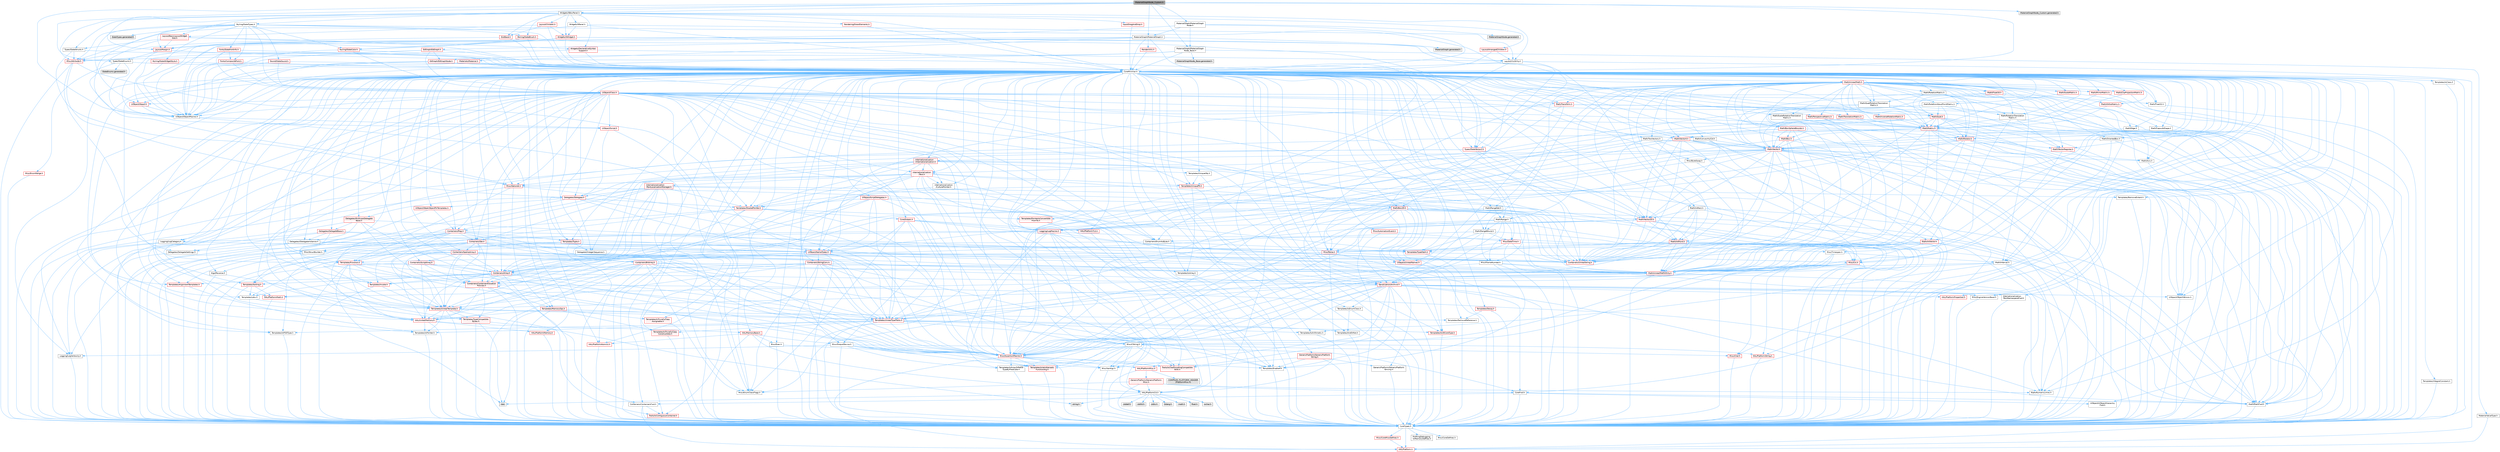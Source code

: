 digraph "MaterialGraphNode_Custom.h"
{
 // INTERACTIVE_SVG=YES
 // LATEX_PDF_SIZE
  bgcolor="transparent";
  edge [fontname=Helvetica,fontsize=10,labelfontname=Helvetica,labelfontsize=10];
  node [fontname=Helvetica,fontsize=10,shape=box,height=0.2,width=0.4];
  Node1 [id="Node000001",label="MaterialGraphNode_Custom.h",height=0.2,width=0.4,color="gray40", fillcolor="grey60", style="filled", fontcolor="black",tooltip=" "];
  Node1 -> Node2 [id="edge1_Node000001_Node000002",color="steelblue1",style="solid",tooltip=" "];
  Node2 [id="Node000002",label="CoreMinimal.h",height=0.2,width=0.4,color="grey40", fillcolor="white", style="filled",URL="$d7/d67/CoreMinimal_8h.html",tooltip=" "];
  Node2 -> Node3 [id="edge2_Node000002_Node000003",color="steelblue1",style="solid",tooltip=" "];
  Node3 [id="Node000003",label="CoreTypes.h",height=0.2,width=0.4,color="grey40", fillcolor="white", style="filled",URL="$dc/dec/CoreTypes_8h.html",tooltip=" "];
  Node3 -> Node4 [id="edge3_Node000003_Node000004",color="steelblue1",style="solid",tooltip=" "];
  Node4 [id="Node000004",label="HAL/Platform.h",height=0.2,width=0.4,color="red", fillcolor="#FFF0F0", style="filled",URL="$d9/dd0/Platform_8h.html",tooltip=" "];
  Node3 -> Node14 [id="edge4_Node000003_Node000014",color="steelblue1",style="solid",tooltip=" "];
  Node14 [id="Node000014",label="ProfilingDebugging\l/UMemoryDefines.h",height=0.2,width=0.4,color="grey40", fillcolor="white", style="filled",URL="$d2/da2/UMemoryDefines_8h.html",tooltip=" "];
  Node3 -> Node15 [id="edge5_Node000003_Node000015",color="steelblue1",style="solid",tooltip=" "];
  Node15 [id="Node000015",label="Misc/CoreMiscDefines.h",height=0.2,width=0.4,color="red", fillcolor="#FFF0F0", style="filled",URL="$da/d38/CoreMiscDefines_8h.html",tooltip=" "];
  Node15 -> Node4 [id="edge6_Node000015_Node000004",color="steelblue1",style="solid",tooltip=" "];
  Node3 -> Node16 [id="edge7_Node000003_Node000016",color="steelblue1",style="solid",tooltip=" "];
  Node16 [id="Node000016",label="Misc/CoreDefines.h",height=0.2,width=0.4,color="grey40", fillcolor="white", style="filled",URL="$d3/dd2/CoreDefines_8h.html",tooltip=" "];
  Node2 -> Node17 [id="edge8_Node000002_Node000017",color="steelblue1",style="solid",tooltip=" "];
  Node17 [id="Node000017",label="CoreFwd.h",height=0.2,width=0.4,color="grey40", fillcolor="white", style="filled",URL="$d1/d1e/CoreFwd_8h.html",tooltip=" "];
  Node17 -> Node3 [id="edge9_Node000017_Node000003",color="steelblue1",style="solid",tooltip=" "];
  Node17 -> Node18 [id="edge10_Node000017_Node000018",color="steelblue1",style="solid",tooltip=" "];
  Node18 [id="Node000018",label="Containers/ContainersFwd.h",height=0.2,width=0.4,color="grey40", fillcolor="white", style="filled",URL="$d4/d0a/ContainersFwd_8h.html",tooltip=" "];
  Node18 -> Node4 [id="edge11_Node000018_Node000004",color="steelblue1",style="solid",tooltip=" "];
  Node18 -> Node3 [id="edge12_Node000018_Node000003",color="steelblue1",style="solid",tooltip=" "];
  Node18 -> Node19 [id="edge13_Node000018_Node000019",color="steelblue1",style="solid",tooltip=" "];
  Node19 [id="Node000019",label="Traits/IsContiguousContainer.h",height=0.2,width=0.4,color="red", fillcolor="#FFF0F0", style="filled",URL="$d5/d3c/IsContiguousContainer_8h.html",tooltip=" "];
  Node19 -> Node3 [id="edge14_Node000019_Node000003",color="steelblue1",style="solid",tooltip=" "];
  Node17 -> Node22 [id="edge15_Node000017_Node000022",color="steelblue1",style="solid",tooltip=" "];
  Node22 [id="Node000022",label="Math/MathFwd.h",height=0.2,width=0.4,color="grey40", fillcolor="white", style="filled",URL="$d2/d10/MathFwd_8h.html",tooltip=" "];
  Node22 -> Node4 [id="edge16_Node000022_Node000004",color="steelblue1",style="solid",tooltip=" "];
  Node17 -> Node23 [id="edge17_Node000017_Node000023",color="steelblue1",style="solid",tooltip=" "];
  Node23 [id="Node000023",label="UObject/UObjectHierarchy\lFwd.h",height=0.2,width=0.4,color="grey40", fillcolor="white", style="filled",URL="$d3/d13/UObjectHierarchyFwd_8h.html",tooltip=" "];
  Node2 -> Node23 [id="edge18_Node000002_Node000023",color="steelblue1",style="solid",tooltip=" "];
  Node2 -> Node18 [id="edge19_Node000002_Node000018",color="steelblue1",style="solid",tooltip=" "];
  Node2 -> Node24 [id="edge20_Node000002_Node000024",color="steelblue1",style="solid",tooltip=" "];
  Node24 [id="Node000024",label="Misc/VarArgs.h",height=0.2,width=0.4,color="grey40", fillcolor="white", style="filled",URL="$d5/d6f/VarArgs_8h.html",tooltip=" "];
  Node24 -> Node3 [id="edge21_Node000024_Node000003",color="steelblue1",style="solid",tooltip=" "];
  Node2 -> Node25 [id="edge22_Node000002_Node000025",color="steelblue1",style="solid",tooltip=" "];
  Node25 [id="Node000025",label="Logging/LogVerbosity.h",height=0.2,width=0.4,color="grey40", fillcolor="white", style="filled",URL="$d2/d8f/LogVerbosity_8h.html",tooltip=" "];
  Node25 -> Node3 [id="edge23_Node000025_Node000003",color="steelblue1",style="solid",tooltip=" "];
  Node2 -> Node26 [id="edge24_Node000002_Node000026",color="steelblue1",style="solid",tooltip=" "];
  Node26 [id="Node000026",label="Misc/OutputDevice.h",height=0.2,width=0.4,color="grey40", fillcolor="white", style="filled",URL="$d7/d32/OutputDevice_8h.html",tooltip=" "];
  Node26 -> Node17 [id="edge25_Node000026_Node000017",color="steelblue1",style="solid",tooltip=" "];
  Node26 -> Node3 [id="edge26_Node000026_Node000003",color="steelblue1",style="solid",tooltip=" "];
  Node26 -> Node25 [id="edge27_Node000026_Node000025",color="steelblue1",style="solid",tooltip=" "];
  Node26 -> Node24 [id="edge28_Node000026_Node000024",color="steelblue1",style="solid",tooltip=" "];
  Node26 -> Node27 [id="edge29_Node000026_Node000027",color="steelblue1",style="solid",tooltip=" "];
  Node27 [id="Node000027",label="Templates/IsArrayOrRefOf\lTypeByPredicate.h",height=0.2,width=0.4,color="grey40", fillcolor="white", style="filled",URL="$d6/da1/IsArrayOrRefOfTypeByPredicate_8h.html",tooltip=" "];
  Node27 -> Node3 [id="edge30_Node000027_Node000003",color="steelblue1",style="solid",tooltip=" "];
  Node26 -> Node28 [id="edge31_Node000026_Node000028",color="steelblue1",style="solid",tooltip=" "];
  Node28 [id="Node000028",label="Templates/IsValidVariadic\lFunctionArg.h",height=0.2,width=0.4,color="red", fillcolor="#FFF0F0", style="filled",URL="$d0/dc8/IsValidVariadicFunctionArg_8h.html",tooltip=" "];
  Node28 -> Node3 [id="edge32_Node000028_Node000003",color="steelblue1",style="solid",tooltip=" "];
  Node26 -> Node30 [id="edge33_Node000026_Node000030",color="steelblue1",style="solid",tooltip=" "];
  Node30 [id="Node000030",label="Traits/IsCharEncodingCompatible\lWith.h",height=0.2,width=0.4,color="red", fillcolor="#FFF0F0", style="filled",URL="$df/dd1/IsCharEncodingCompatibleWith_8h.html",tooltip=" "];
  Node2 -> Node32 [id="edge34_Node000002_Node000032",color="steelblue1",style="solid",tooltip=" "];
  Node32 [id="Node000032",label="HAL/PlatformCrt.h",height=0.2,width=0.4,color="grey40", fillcolor="white", style="filled",URL="$d8/d75/PlatformCrt_8h.html",tooltip=" "];
  Node32 -> Node33 [id="edge35_Node000032_Node000033",color="steelblue1",style="solid",tooltip=" "];
  Node33 [id="Node000033",label="new",height=0.2,width=0.4,color="grey60", fillcolor="#E0E0E0", style="filled",tooltip=" "];
  Node32 -> Node34 [id="edge36_Node000032_Node000034",color="steelblue1",style="solid",tooltip=" "];
  Node34 [id="Node000034",label="wchar.h",height=0.2,width=0.4,color="grey60", fillcolor="#E0E0E0", style="filled",tooltip=" "];
  Node32 -> Node35 [id="edge37_Node000032_Node000035",color="steelblue1",style="solid",tooltip=" "];
  Node35 [id="Node000035",label="stddef.h",height=0.2,width=0.4,color="grey60", fillcolor="#E0E0E0", style="filled",tooltip=" "];
  Node32 -> Node36 [id="edge38_Node000032_Node000036",color="steelblue1",style="solid",tooltip=" "];
  Node36 [id="Node000036",label="stdlib.h",height=0.2,width=0.4,color="grey60", fillcolor="#E0E0E0", style="filled",tooltip=" "];
  Node32 -> Node37 [id="edge39_Node000032_Node000037",color="steelblue1",style="solid",tooltip=" "];
  Node37 [id="Node000037",label="stdio.h",height=0.2,width=0.4,color="grey60", fillcolor="#E0E0E0", style="filled",tooltip=" "];
  Node32 -> Node38 [id="edge40_Node000032_Node000038",color="steelblue1",style="solid",tooltip=" "];
  Node38 [id="Node000038",label="stdarg.h",height=0.2,width=0.4,color="grey60", fillcolor="#E0E0E0", style="filled",tooltip=" "];
  Node32 -> Node39 [id="edge41_Node000032_Node000039",color="steelblue1",style="solid",tooltip=" "];
  Node39 [id="Node000039",label="math.h",height=0.2,width=0.4,color="grey60", fillcolor="#E0E0E0", style="filled",tooltip=" "];
  Node32 -> Node40 [id="edge42_Node000032_Node000040",color="steelblue1",style="solid",tooltip=" "];
  Node40 [id="Node000040",label="float.h",height=0.2,width=0.4,color="grey60", fillcolor="#E0E0E0", style="filled",tooltip=" "];
  Node32 -> Node41 [id="edge43_Node000032_Node000041",color="steelblue1",style="solid",tooltip=" "];
  Node41 [id="Node000041",label="string.h",height=0.2,width=0.4,color="grey60", fillcolor="#E0E0E0", style="filled",tooltip=" "];
  Node2 -> Node42 [id="edge44_Node000002_Node000042",color="steelblue1",style="solid",tooltip=" "];
  Node42 [id="Node000042",label="HAL/PlatformMisc.h",height=0.2,width=0.4,color="red", fillcolor="#FFF0F0", style="filled",URL="$d0/df5/PlatformMisc_8h.html",tooltip=" "];
  Node42 -> Node3 [id="edge45_Node000042_Node000003",color="steelblue1",style="solid",tooltip=" "];
  Node42 -> Node43 [id="edge46_Node000042_Node000043",color="steelblue1",style="solid",tooltip=" "];
  Node43 [id="Node000043",label="GenericPlatform/GenericPlatform\lMisc.h",height=0.2,width=0.4,color="red", fillcolor="#FFF0F0", style="filled",URL="$db/d9a/GenericPlatformMisc_8h.html",tooltip=" "];
  Node43 -> Node17 [id="edge47_Node000043_Node000017",color="steelblue1",style="solid",tooltip=" "];
  Node43 -> Node3 [id="edge48_Node000043_Node000003",color="steelblue1",style="solid",tooltip=" "];
  Node43 -> Node32 [id="edge49_Node000043_Node000032",color="steelblue1",style="solid",tooltip=" "];
  Node43 -> Node47 [id="edge50_Node000043_Node000047",color="steelblue1",style="solid",tooltip=" "];
  Node47 [id="Node000047",label="Math/NumericLimits.h",height=0.2,width=0.4,color="grey40", fillcolor="white", style="filled",URL="$df/d1b/NumericLimits_8h.html",tooltip=" "];
  Node47 -> Node3 [id="edge51_Node000047_Node000003",color="steelblue1",style="solid",tooltip=" "];
  Node43 -> Node49 [id="edge52_Node000043_Node000049",color="steelblue1",style="solid",tooltip=" "];
  Node49 [id="Node000049",label="Misc/EnumClassFlags.h",height=0.2,width=0.4,color="grey40", fillcolor="white", style="filled",URL="$d8/de7/EnumClassFlags_8h.html",tooltip=" "];
  Node42 -> Node52 [id="edge53_Node000042_Node000052",color="steelblue1",style="solid",tooltip=" "];
  Node52 [id="Node000052",label="COMPILED_PLATFORM_HEADER\l(PlatformMisc.h)",height=0.2,width=0.4,color="grey60", fillcolor="#E0E0E0", style="filled",tooltip=" "];
  Node2 -> Node61 [id="edge54_Node000002_Node000061",color="steelblue1",style="solid",tooltip=" "];
  Node61 [id="Node000061",label="Misc/AssertionMacros.h",height=0.2,width=0.4,color="red", fillcolor="#FFF0F0", style="filled",URL="$d0/dfa/AssertionMacros_8h.html",tooltip=" "];
  Node61 -> Node3 [id="edge55_Node000061_Node000003",color="steelblue1",style="solid",tooltip=" "];
  Node61 -> Node4 [id="edge56_Node000061_Node000004",color="steelblue1",style="solid",tooltip=" "];
  Node61 -> Node42 [id="edge57_Node000061_Node000042",color="steelblue1",style="solid",tooltip=" "];
  Node61 -> Node62 [id="edge58_Node000061_Node000062",color="steelblue1",style="solid",tooltip=" "];
  Node62 [id="Node000062",label="Templates/EnableIf.h",height=0.2,width=0.4,color="grey40", fillcolor="white", style="filled",URL="$d7/d60/EnableIf_8h.html",tooltip=" "];
  Node62 -> Node3 [id="edge59_Node000062_Node000003",color="steelblue1",style="solid",tooltip=" "];
  Node61 -> Node27 [id="edge60_Node000061_Node000027",color="steelblue1",style="solid",tooltip=" "];
  Node61 -> Node28 [id="edge61_Node000061_Node000028",color="steelblue1",style="solid",tooltip=" "];
  Node61 -> Node30 [id="edge62_Node000061_Node000030",color="steelblue1",style="solid",tooltip=" "];
  Node61 -> Node24 [id="edge63_Node000061_Node000024",color="steelblue1",style="solid",tooltip=" "];
  Node2 -> Node70 [id="edge64_Node000002_Node000070",color="steelblue1",style="solid",tooltip=" "];
  Node70 [id="Node000070",label="Templates/IsPointer.h",height=0.2,width=0.4,color="grey40", fillcolor="white", style="filled",URL="$d7/d05/IsPointer_8h.html",tooltip=" "];
  Node70 -> Node3 [id="edge65_Node000070_Node000003",color="steelblue1",style="solid",tooltip=" "];
  Node2 -> Node71 [id="edge66_Node000002_Node000071",color="steelblue1",style="solid",tooltip=" "];
  Node71 [id="Node000071",label="HAL/PlatformMemory.h",height=0.2,width=0.4,color="red", fillcolor="#FFF0F0", style="filled",URL="$de/d68/PlatformMemory_8h.html",tooltip=" "];
  Node71 -> Node3 [id="edge67_Node000071_Node000003",color="steelblue1",style="solid",tooltip=" "];
  Node2 -> Node54 [id="edge68_Node000002_Node000054",color="steelblue1",style="solid",tooltip=" "];
  Node54 [id="Node000054",label="HAL/PlatformAtomics.h",height=0.2,width=0.4,color="red", fillcolor="#FFF0F0", style="filled",URL="$d3/d36/PlatformAtomics_8h.html",tooltip=" "];
  Node54 -> Node3 [id="edge69_Node000054_Node000003",color="steelblue1",style="solid",tooltip=" "];
  Node2 -> Node76 [id="edge70_Node000002_Node000076",color="steelblue1",style="solid",tooltip=" "];
  Node76 [id="Node000076",label="Misc/Exec.h",height=0.2,width=0.4,color="grey40", fillcolor="white", style="filled",URL="$de/ddb/Exec_8h.html",tooltip=" "];
  Node76 -> Node3 [id="edge71_Node000076_Node000003",color="steelblue1",style="solid",tooltip=" "];
  Node76 -> Node61 [id="edge72_Node000076_Node000061",color="steelblue1",style="solid",tooltip=" "];
  Node2 -> Node77 [id="edge73_Node000002_Node000077",color="steelblue1",style="solid",tooltip=" "];
  Node77 [id="Node000077",label="HAL/MemoryBase.h",height=0.2,width=0.4,color="red", fillcolor="#FFF0F0", style="filled",URL="$d6/d9f/MemoryBase_8h.html",tooltip=" "];
  Node77 -> Node3 [id="edge74_Node000077_Node000003",color="steelblue1",style="solid",tooltip=" "];
  Node77 -> Node54 [id="edge75_Node000077_Node000054",color="steelblue1",style="solid",tooltip=" "];
  Node77 -> Node32 [id="edge76_Node000077_Node000032",color="steelblue1",style="solid",tooltip=" "];
  Node77 -> Node76 [id="edge77_Node000077_Node000076",color="steelblue1",style="solid",tooltip=" "];
  Node77 -> Node26 [id="edge78_Node000077_Node000026",color="steelblue1",style="solid",tooltip=" "];
  Node2 -> Node87 [id="edge79_Node000002_Node000087",color="steelblue1",style="solid",tooltip=" "];
  Node87 [id="Node000087",label="HAL/UnrealMemory.h",height=0.2,width=0.4,color="red", fillcolor="#FFF0F0", style="filled",URL="$d9/d96/UnrealMemory_8h.html",tooltip=" "];
  Node87 -> Node3 [id="edge80_Node000087_Node000003",color="steelblue1",style="solid",tooltip=" "];
  Node87 -> Node77 [id="edge81_Node000087_Node000077",color="steelblue1",style="solid",tooltip=" "];
  Node87 -> Node71 [id="edge82_Node000087_Node000071",color="steelblue1",style="solid",tooltip=" "];
  Node87 -> Node70 [id="edge83_Node000087_Node000070",color="steelblue1",style="solid",tooltip=" "];
  Node2 -> Node89 [id="edge84_Node000002_Node000089",color="steelblue1",style="solid",tooltip=" "];
  Node89 [id="Node000089",label="Templates/IsArithmetic.h",height=0.2,width=0.4,color="grey40", fillcolor="white", style="filled",URL="$d2/d5d/IsArithmetic_8h.html",tooltip=" "];
  Node89 -> Node3 [id="edge85_Node000089_Node000003",color="steelblue1",style="solid",tooltip=" "];
  Node2 -> Node83 [id="edge86_Node000002_Node000083",color="steelblue1",style="solid",tooltip=" "];
  Node83 [id="Node000083",label="Templates/AndOrNot.h",height=0.2,width=0.4,color="grey40", fillcolor="white", style="filled",URL="$db/d0a/AndOrNot_8h.html",tooltip=" "];
  Node83 -> Node3 [id="edge87_Node000083_Node000003",color="steelblue1",style="solid",tooltip=" "];
  Node2 -> Node90 [id="edge88_Node000002_Node000090",color="steelblue1",style="solid",tooltip=" "];
  Node90 [id="Node000090",label="Templates/IsPODType.h",height=0.2,width=0.4,color="grey40", fillcolor="white", style="filled",URL="$d7/db1/IsPODType_8h.html",tooltip=" "];
  Node90 -> Node3 [id="edge89_Node000090_Node000003",color="steelblue1",style="solid",tooltip=" "];
  Node2 -> Node91 [id="edge90_Node000002_Node000091",color="steelblue1",style="solid",tooltip=" "];
  Node91 [id="Node000091",label="Templates/IsUECoreType.h",height=0.2,width=0.4,color="red", fillcolor="#FFF0F0", style="filled",URL="$d1/db8/IsUECoreType_8h.html",tooltip=" "];
  Node91 -> Node3 [id="edge91_Node000091_Node000003",color="steelblue1",style="solid",tooltip=" "];
  Node2 -> Node84 [id="edge92_Node000002_Node000084",color="steelblue1",style="solid",tooltip=" "];
  Node84 [id="Node000084",label="Templates/IsTriviallyCopy\lConstructible.h",height=0.2,width=0.4,color="red", fillcolor="#FFF0F0", style="filled",URL="$d3/d78/IsTriviallyCopyConstructible_8h.html",tooltip=" "];
  Node84 -> Node3 [id="edge93_Node000084_Node000003",color="steelblue1",style="solid",tooltip=" "];
  Node2 -> Node92 [id="edge94_Node000002_Node000092",color="steelblue1",style="solid",tooltip=" "];
  Node92 [id="Node000092",label="Templates/UnrealTypeTraits.h",height=0.2,width=0.4,color="red", fillcolor="#FFF0F0", style="filled",URL="$d2/d2d/UnrealTypeTraits_8h.html",tooltip=" "];
  Node92 -> Node3 [id="edge95_Node000092_Node000003",color="steelblue1",style="solid",tooltip=" "];
  Node92 -> Node70 [id="edge96_Node000092_Node000070",color="steelblue1",style="solid",tooltip=" "];
  Node92 -> Node61 [id="edge97_Node000092_Node000061",color="steelblue1",style="solid",tooltip=" "];
  Node92 -> Node83 [id="edge98_Node000092_Node000083",color="steelblue1",style="solid",tooltip=" "];
  Node92 -> Node62 [id="edge99_Node000092_Node000062",color="steelblue1",style="solid",tooltip=" "];
  Node92 -> Node89 [id="edge100_Node000092_Node000089",color="steelblue1",style="solid",tooltip=" "];
  Node92 -> Node90 [id="edge101_Node000092_Node000090",color="steelblue1",style="solid",tooltip=" "];
  Node92 -> Node91 [id="edge102_Node000092_Node000091",color="steelblue1",style="solid",tooltip=" "];
  Node92 -> Node84 [id="edge103_Node000092_Node000084",color="steelblue1",style="solid",tooltip=" "];
  Node2 -> Node62 [id="edge104_Node000002_Node000062",color="steelblue1",style="solid",tooltip=" "];
  Node2 -> Node94 [id="edge105_Node000002_Node000094",color="steelblue1",style="solid",tooltip=" "];
  Node94 [id="Node000094",label="Templates/RemoveReference.h",height=0.2,width=0.4,color="grey40", fillcolor="white", style="filled",URL="$da/dbe/RemoveReference_8h.html",tooltip=" "];
  Node94 -> Node3 [id="edge106_Node000094_Node000003",color="steelblue1",style="solid",tooltip=" "];
  Node2 -> Node95 [id="edge107_Node000002_Node000095",color="steelblue1",style="solid",tooltip=" "];
  Node95 [id="Node000095",label="Templates/IntegralConstant.h",height=0.2,width=0.4,color="grey40", fillcolor="white", style="filled",URL="$db/d1b/IntegralConstant_8h.html",tooltip=" "];
  Node95 -> Node3 [id="edge108_Node000095_Node000003",color="steelblue1",style="solid",tooltip=" "];
  Node2 -> Node96 [id="edge109_Node000002_Node000096",color="steelblue1",style="solid",tooltip=" "];
  Node96 [id="Node000096",label="Templates/IsClass.h",height=0.2,width=0.4,color="grey40", fillcolor="white", style="filled",URL="$db/dcb/IsClass_8h.html",tooltip=" "];
  Node96 -> Node3 [id="edge110_Node000096_Node000003",color="steelblue1",style="solid",tooltip=" "];
  Node2 -> Node97 [id="edge111_Node000002_Node000097",color="steelblue1",style="solid",tooltip=" "];
  Node97 [id="Node000097",label="Templates/TypeCompatible\lBytes.h",height=0.2,width=0.4,color="red", fillcolor="#FFF0F0", style="filled",URL="$df/d0a/TypeCompatibleBytes_8h.html",tooltip=" "];
  Node97 -> Node3 [id="edge112_Node000097_Node000003",color="steelblue1",style="solid",tooltip=" "];
  Node97 -> Node41 [id="edge113_Node000097_Node000041",color="steelblue1",style="solid",tooltip=" "];
  Node97 -> Node33 [id="edge114_Node000097_Node000033",color="steelblue1",style="solid",tooltip=" "];
  Node2 -> Node19 [id="edge115_Node000002_Node000019",color="steelblue1",style="solid",tooltip=" "];
  Node2 -> Node98 [id="edge116_Node000002_Node000098",color="steelblue1",style="solid",tooltip=" "];
  Node98 [id="Node000098",label="Templates/UnrealTemplate.h",height=0.2,width=0.4,color="red", fillcolor="#FFF0F0", style="filled",URL="$d4/d24/UnrealTemplate_8h.html",tooltip=" "];
  Node98 -> Node3 [id="edge117_Node000098_Node000003",color="steelblue1",style="solid",tooltip=" "];
  Node98 -> Node70 [id="edge118_Node000098_Node000070",color="steelblue1",style="solid",tooltip=" "];
  Node98 -> Node87 [id="edge119_Node000098_Node000087",color="steelblue1",style="solid",tooltip=" "];
  Node98 -> Node92 [id="edge120_Node000098_Node000092",color="steelblue1",style="solid",tooltip=" "];
  Node98 -> Node94 [id="edge121_Node000098_Node000094",color="steelblue1",style="solid",tooltip=" "];
  Node98 -> Node97 [id="edge122_Node000098_Node000097",color="steelblue1",style="solid",tooltip=" "];
  Node98 -> Node19 [id="edge123_Node000098_Node000019",color="steelblue1",style="solid",tooltip=" "];
  Node2 -> Node47 [id="edge124_Node000002_Node000047",color="steelblue1",style="solid",tooltip=" "];
  Node2 -> Node102 [id="edge125_Node000002_Node000102",color="steelblue1",style="solid",tooltip=" "];
  Node102 [id="Node000102",label="HAL/PlatformMath.h",height=0.2,width=0.4,color="red", fillcolor="#FFF0F0", style="filled",URL="$dc/d53/PlatformMath_8h.html",tooltip=" "];
  Node102 -> Node3 [id="edge126_Node000102_Node000003",color="steelblue1",style="solid",tooltip=" "];
  Node2 -> Node85 [id="edge127_Node000002_Node000085",color="steelblue1",style="solid",tooltip=" "];
  Node85 [id="Node000085",label="Templates/IsTriviallyCopy\lAssignable.h",height=0.2,width=0.4,color="red", fillcolor="#FFF0F0", style="filled",URL="$d2/df2/IsTriviallyCopyAssignable_8h.html",tooltip=" "];
  Node85 -> Node3 [id="edge128_Node000085_Node000003",color="steelblue1",style="solid",tooltip=" "];
  Node2 -> Node110 [id="edge129_Node000002_Node000110",color="steelblue1",style="solid",tooltip=" "];
  Node110 [id="Node000110",label="Templates/MemoryOps.h",height=0.2,width=0.4,color="red", fillcolor="#FFF0F0", style="filled",URL="$db/dea/MemoryOps_8h.html",tooltip=" "];
  Node110 -> Node3 [id="edge130_Node000110_Node000003",color="steelblue1",style="solid",tooltip=" "];
  Node110 -> Node87 [id="edge131_Node000110_Node000087",color="steelblue1",style="solid",tooltip=" "];
  Node110 -> Node85 [id="edge132_Node000110_Node000085",color="steelblue1",style="solid",tooltip=" "];
  Node110 -> Node84 [id="edge133_Node000110_Node000084",color="steelblue1",style="solid",tooltip=" "];
  Node110 -> Node92 [id="edge134_Node000110_Node000092",color="steelblue1",style="solid",tooltip=" "];
  Node110 -> Node33 [id="edge135_Node000110_Node000033",color="steelblue1",style="solid",tooltip=" "];
  Node2 -> Node111 [id="edge136_Node000002_Node000111",color="steelblue1",style="solid",tooltip=" "];
  Node111 [id="Node000111",label="Containers/ContainerAllocation\lPolicies.h",height=0.2,width=0.4,color="red", fillcolor="#FFF0F0", style="filled",URL="$d7/dff/ContainerAllocationPolicies_8h.html",tooltip=" "];
  Node111 -> Node3 [id="edge137_Node000111_Node000003",color="steelblue1",style="solid",tooltip=" "];
  Node111 -> Node111 [id="edge138_Node000111_Node000111",color="steelblue1",style="solid",tooltip=" "];
  Node111 -> Node102 [id="edge139_Node000111_Node000102",color="steelblue1",style="solid",tooltip=" "];
  Node111 -> Node87 [id="edge140_Node000111_Node000087",color="steelblue1",style="solid",tooltip=" "];
  Node111 -> Node47 [id="edge141_Node000111_Node000047",color="steelblue1",style="solid",tooltip=" "];
  Node111 -> Node61 [id="edge142_Node000111_Node000061",color="steelblue1",style="solid",tooltip=" "];
  Node111 -> Node110 [id="edge143_Node000111_Node000110",color="steelblue1",style="solid",tooltip=" "];
  Node111 -> Node97 [id="edge144_Node000111_Node000097",color="steelblue1",style="solid",tooltip=" "];
  Node2 -> Node114 [id="edge145_Node000002_Node000114",color="steelblue1",style="solid",tooltip=" "];
  Node114 [id="Node000114",label="Templates/IsEnumClass.h",height=0.2,width=0.4,color="grey40", fillcolor="white", style="filled",URL="$d7/d15/IsEnumClass_8h.html",tooltip=" "];
  Node114 -> Node3 [id="edge146_Node000114_Node000003",color="steelblue1",style="solid",tooltip=" "];
  Node114 -> Node83 [id="edge147_Node000114_Node000083",color="steelblue1",style="solid",tooltip=" "];
  Node2 -> Node115 [id="edge148_Node000002_Node000115",color="steelblue1",style="solid",tooltip=" "];
  Node115 [id="Node000115",label="HAL/PlatformProperties.h",height=0.2,width=0.4,color="red", fillcolor="#FFF0F0", style="filled",URL="$d9/db0/PlatformProperties_8h.html",tooltip=" "];
  Node115 -> Node3 [id="edge149_Node000115_Node000003",color="steelblue1",style="solid",tooltip=" "];
  Node2 -> Node118 [id="edge150_Node000002_Node000118",color="steelblue1",style="solid",tooltip=" "];
  Node118 [id="Node000118",label="Misc/EngineVersionBase.h",height=0.2,width=0.4,color="grey40", fillcolor="white", style="filled",URL="$d5/d2b/EngineVersionBase_8h.html",tooltip=" "];
  Node118 -> Node3 [id="edge151_Node000118_Node000003",color="steelblue1",style="solid",tooltip=" "];
  Node2 -> Node119 [id="edge152_Node000002_Node000119",color="steelblue1",style="solid",tooltip=" "];
  Node119 [id="Node000119",label="Internationalization\l/TextNamespaceFwd.h",height=0.2,width=0.4,color="grey40", fillcolor="white", style="filled",URL="$d8/d97/TextNamespaceFwd_8h.html",tooltip=" "];
  Node119 -> Node3 [id="edge153_Node000119_Node000003",color="steelblue1",style="solid",tooltip=" "];
  Node2 -> Node120 [id="edge154_Node000002_Node000120",color="steelblue1",style="solid",tooltip=" "];
  Node120 [id="Node000120",label="Serialization/Archive.h",height=0.2,width=0.4,color="red", fillcolor="#FFF0F0", style="filled",URL="$d7/d3b/Archive_8h.html",tooltip=" "];
  Node120 -> Node17 [id="edge155_Node000120_Node000017",color="steelblue1",style="solid",tooltip=" "];
  Node120 -> Node3 [id="edge156_Node000120_Node000003",color="steelblue1",style="solid",tooltip=" "];
  Node120 -> Node115 [id="edge157_Node000120_Node000115",color="steelblue1",style="solid",tooltip=" "];
  Node120 -> Node119 [id="edge158_Node000120_Node000119",color="steelblue1",style="solid",tooltip=" "];
  Node120 -> Node22 [id="edge159_Node000120_Node000022",color="steelblue1",style="solid",tooltip=" "];
  Node120 -> Node61 [id="edge160_Node000120_Node000061",color="steelblue1",style="solid",tooltip=" "];
  Node120 -> Node118 [id="edge161_Node000120_Node000118",color="steelblue1",style="solid",tooltip=" "];
  Node120 -> Node24 [id="edge162_Node000120_Node000024",color="steelblue1",style="solid",tooltip=" "];
  Node120 -> Node62 [id="edge163_Node000120_Node000062",color="steelblue1",style="solid",tooltip=" "];
  Node120 -> Node27 [id="edge164_Node000120_Node000027",color="steelblue1",style="solid",tooltip=" "];
  Node120 -> Node114 [id="edge165_Node000120_Node000114",color="steelblue1",style="solid",tooltip=" "];
  Node120 -> Node28 [id="edge166_Node000120_Node000028",color="steelblue1",style="solid",tooltip=" "];
  Node120 -> Node98 [id="edge167_Node000120_Node000098",color="steelblue1",style="solid",tooltip=" "];
  Node120 -> Node30 [id="edge168_Node000120_Node000030",color="steelblue1",style="solid",tooltip=" "];
  Node120 -> Node123 [id="edge169_Node000120_Node000123",color="steelblue1",style="solid",tooltip=" "];
  Node123 [id="Node000123",label="UObject/ObjectVersion.h",height=0.2,width=0.4,color="grey40", fillcolor="white", style="filled",URL="$da/d63/ObjectVersion_8h.html",tooltip=" "];
  Node123 -> Node3 [id="edge170_Node000123_Node000003",color="steelblue1",style="solid",tooltip=" "];
  Node2 -> Node124 [id="edge171_Node000002_Node000124",color="steelblue1",style="solid",tooltip=" "];
  Node124 [id="Node000124",label="Templates/Less.h",height=0.2,width=0.4,color="grey40", fillcolor="white", style="filled",URL="$de/dc8/Less_8h.html",tooltip=" "];
  Node124 -> Node3 [id="edge172_Node000124_Node000003",color="steelblue1",style="solid",tooltip=" "];
  Node124 -> Node98 [id="edge173_Node000124_Node000098",color="steelblue1",style="solid",tooltip=" "];
  Node2 -> Node125 [id="edge174_Node000002_Node000125",color="steelblue1",style="solid",tooltip=" "];
  Node125 [id="Node000125",label="Templates/Sorting.h",height=0.2,width=0.4,color="red", fillcolor="#FFF0F0", style="filled",URL="$d3/d9e/Sorting_8h.html",tooltip=" "];
  Node125 -> Node3 [id="edge175_Node000125_Node000003",color="steelblue1",style="solid",tooltip=" "];
  Node125 -> Node102 [id="edge176_Node000125_Node000102",color="steelblue1",style="solid",tooltip=" "];
  Node125 -> Node124 [id="edge177_Node000125_Node000124",color="steelblue1",style="solid",tooltip=" "];
  Node2 -> Node136 [id="edge178_Node000002_Node000136",color="steelblue1",style="solid",tooltip=" "];
  Node136 [id="Node000136",label="Misc/Char.h",height=0.2,width=0.4,color="red", fillcolor="#FFF0F0", style="filled",URL="$d0/d58/Char_8h.html",tooltip=" "];
  Node136 -> Node3 [id="edge179_Node000136_Node000003",color="steelblue1",style="solid",tooltip=" "];
  Node2 -> Node139 [id="edge180_Node000002_Node000139",color="steelblue1",style="solid",tooltip=" "];
  Node139 [id="Node000139",label="GenericPlatform/GenericPlatform\lStricmp.h",height=0.2,width=0.4,color="grey40", fillcolor="white", style="filled",URL="$d2/d86/GenericPlatformStricmp_8h.html",tooltip=" "];
  Node139 -> Node3 [id="edge181_Node000139_Node000003",color="steelblue1",style="solid",tooltip=" "];
  Node2 -> Node140 [id="edge182_Node000002_Node000140",color="steelblue1",style="solid",tooltip=" "];
  Node140 [id="Node000140",label="GenericPlatform/GenericPlatform\lString.h",height=0.2,width=0.4,color="red", fillcolor="#FFF0F0", style="filled",URL="$dd/d20/GenericPlatformString_8h.html",tooltip=" "];
  Node140 -> Node3 [id="edge183_Node000140_Node000003",color="steelblue1",style="solid",tooltip=" "];
  Node140 -> Node139 [id="edge184_Node000140_Node000139",color="steelblue1",style="solid",tooltip=" "];
  Node140 -> Node62 [id="edge185_Node000140_Node000062",color="steelblue1",style="solid",tooltip=" "];
  Node140 -> Node30 [id="edge186_Node000140_Node000030",color="steelblue1",style="solid",tooltip=" "];
  Node2 -> Node73 [id="edge187_Node000002_Node000073",color="steelblue1",style="solid",tooltip=" "];
  Node73 [id="Node000073",label="HAL/PlatformString.h",height=0.2,width=0.4,color="red", fillcolor="#FFF0F0", style="filled",URL="$db/db5/PlatformString_8h.html",tooltip=" "];
  Node73 -> Node3 [id="edge188_Node000073_Node000003",color="steelblue1",style="solid",tooltip=" "];
  Node2 -> Node143 [id="edge189_Node000002_Node000143",color="steelblue1",style="solid",tooltip=" "];
  Node143 [id="Node000143",label="Misc/CString.h",height=0.2,width=0.4,color="grey40", fillcolor="white", style="filled",URL="$d2/d49/CString_8h.html",tooltip=" "];
  Node143 -> Node3 [id="edge190_Node000143_Node000003",color="steelblue1",style="solid",tooltip=" "];
  Node143 -> Node32 [id="edge191_Node000143_Node000032",color="steelblue1",style="solid",tooltip=" "];
  Node143 -> Node73 [id="edge192_Node000143_Node000073",color="steelblue1",style="solid",tooltip=" "];
  Node143 -> Node61 [id="edge193_Node000143_Node000061",color="steelblue1",style="solid",tooltip=" "];
  Node143 -> Node136 [id="edge194_Node000143_Node000136",color="steelblue1",style="solid",tooltip=" "];
  Node143 -> Node24 [id="edge195_Node000143_Node000024",color="steelblue1",style="solid",tooltip=" "];
  Node143 -> Node27 [id="edge196_Node000143_Node000027",color="steelblue1",style="solid",tooltip=" "];
  Node143 -> Node28 [id="edge197_Node000143_Node000028",color="steelblue1",style="solid",tooltip=" "];
  Node143 -> Node30 [id="edge198_Node000143_Node000030",color="steelblue1",style="solid",tooltip=" "];
  Node2 -> Node144 [id="edge199_Node000002_Node000144",color="steelblue1",style="solid",tooltip=" "];
  Node144 [id="Node000144",label="Misc/Crc.h",height=0.2,width=0.4,color="red", fillcolor="#FFF0F0", style="filled",URL="$d4/dd2/Crc_8h.html",tooltip=" "];
  Node144 -> Node3 [id="edge200_Node000144_Node000003",color="steelblue1",style="solid",tooltip=" "];
  Node144 -> Node73 [id="edge201_Node000144_Node000073",color="steelblue1",style="solid",tooltip=" "];
  Node144 -> Node61 [id="edge202_Node000144_Node000061",color="steelblue1",style="solid",tooltip=" "];
  Node144 -> Node143 [id="edge203_Node000144_Node000143",color="steelblue1",style="solid",tooltip=" "];
  Node144 -> Node136 [id="edge204_Node000144_Node000136",color="steelblue1",style="solid",tooltip=" "];
  Node144 -> Node92 [id="edge205_Node000144_Node000092",color="steelblue1",style="solid",tooltip=" "];
  Node2 -> Node135 [id="edge206_Node000002_Node000135",color="steelblue1",style="solid",tooltip=" "];
  Node135 [id="Node000135",label="Math/UnrealMathUtility.h",height=0.2,width=0.4,color="red", fillcolor="#FFF0F0", style="filled",URL="$db/db8/UnrealMathUtility_8h.html",tooltip=" "];
  Node135 -> Node3 [id="edge207_Node000135_Node000003",color="steelblue1",style="solid",tooltip=" "];
  Node135 -> Node61 [id="edge208_Node000135_Node000061",color="steelblue1",style="solid",tooltip=" "];
  Node135 -> Node102 [id="edge209_Node000135_Node000102",color="steelblue1",style="solid",tooltip=" "];
  Node135 -> Node22 [id="edge210_Node000135_Node000022",color="steelblue1",style="solid",tooltip=" "];
  Node2 -> Node145 [id="edge211_Node000002_Node000145",color="steelblue1",style="solid",tooltip=" "];
  Node145 [id="Node000145",label="Containers/UnrealString.h",height=0.2,width=0.4,color="red", fillcolor="#FFF0F0", style="filled",URL="$d5/dba/UnrealString_8h.html",tooltip=" "];
  Node2 -> Node149 [id="edge212_Node000002_Node000149",color="steelblue1",style="solid",tooltip=" "];
  Node149 [id="Node000149",label="Containers/Array.h",height=0.2,width=0.4,color="red", fillcolor="#FFF0F0", style="filled",URL="$df/dd0/Array_8h.html",tooltip=" "];
  Node149 -> Node3 [id="edge213_Node000149_Node000003",color="steelblue1",style="solid",tooltip=" "];
  Node149 -> Node61 [id="edge214_Node000149_Node000061",color="steelblue1",style="solid",tooltip=" "];
  Node149 -> Node87 [id="edge215_Node000149_Node000087",color="steelblue1",style="solid",tooltip=" "];
  Node149 -> Node92 [id="edge216_Node000149_Node000092",color="steelblue1",style="solid",tooltip=" "];
  Node149 -> Node98 [id="edge217_Node000149_Node000098",color="steelblue1",style="solid",tooltip=" "];
  Node149 -> Node111 [id="edge218_Node000149_Node000111",color="steelblue1",style="solid",tooltip=" "];
  Node149 -> Node120 [id="edge219_Node000149_Node000120",color="steelblue1",style="solid",tooltip=" "];
  Node149 -> Node128 [id="edge220_Node000149_Node000128",color="steelblue1",style="solid",tooltip=" "];
  Node128 [id="Node000128",label="Templates/Invoke.h",height=0.2,width=0.4,color="red", fillcolor="#FFF0F0", style="filled",URL="$d7/deb/Invoke_8h.html",tooltip=" "];
  Node128 -> Node3 [id="edge221_Node000128_Node000003",color="steelblue1",style="solid",tooltip=" "];
  Node128 -> Node98 [id="edge222_Node000128_Node000098",color="steelblue1",style="solid",tooltip=" "];
  Node149 -> Node124 [id="edge223_Node000149_Node000124",color="steelblue1",style="solid",tooltip=" "];
  Node149 -> Node125 [id="edge224_Node000149_Node000125",color="steelblue1",style="solid",tooltip=" "];
  Node149 -> Node172 [id="edge225_Node000149_Node000172",color="steelblue1",style="solid",tooltip=" "];
  Node172 [id="Node000172",label="Templates/AlignmentTemplates.h",height=0.2,width=0.4,color="red", fillcolor="#FFF0F0", style="filled",URL="$dd/d32/AlignmentTemplates_8h.html",tooltip=" "];
  Node172 -> Node3 [id="edge226_Node000172_Node000003",color="steelblue1",style="solid",tooltip=" "];
  Node172 -> Node70 [id="edge227_Node000172_Node000070",color="steelblue1",style="solid",tooltip=" "];
  Node2 -> Node173 [id="edge228_Node000002_Node000173",color="steelblue1",style="solid",tooltip=" "];
  Node173 [id="Node000173",label="Misc/FrameNumber.h",height=0.2,width=0.4,color="grey40", fillcolor="white", style="filled",URL="$dd/dbd/FrameNumber_8h.html",tooltip=" "];
  Node173 -> Node3 [id="edge229_Node000173_Node000003",color="steelblue1",style="solid",tooltip=" "];
  Node173 -> Node47 [id="edge230_Node000173_Node000047",color="steelblue1",style="solid",tooltip=" "];
  Node173 -> Node135 [id="edge231_Node000173_Node000135",color="steelblue1",style="solid",tooltip=" "];
  Node173 -> Node62 [id="edge232_Node000173_Node000062",color="steelblue1",style="solid",tooltip=" "];
  Node173 -> Node92 [id="edge233_Node000173_Node000092",color="steelblue1",style="solid",tooltip=" "];
  Node2 -> Node174 [id="edge234_Node000002_Node000174",color="steelblue1",style="solid",tooltip=" "];
  Node174 [id="Node000174",label="Misc/Timespan.h",height=0.2,width=0.4,color="grey40", fillcolor="white", style="filled",URL="$da/dd9/Timespan_8h.html",tooltip=" "];
  Node174 -> Node3 [id="edge235_Node000174_Node000003",color="steelblue1",style="solid",tooltip=" "];
  Node174 -> Node175 [id="edge236_Node000174_Node000175",color="steelblue1",style="solid",tooltip=" "];
  Node175 [id="Node000175",label="Math/Interval.h",height=0.2,width=0.4,color="grey40", fillcolor="white", style="filled",URL="$d1/d55/Interval_8h.html",tooltip=" "];
  Node175 -> Node3 [id="edge237_Node000175_Node000003",color="steelblue1",style="solid",tooltip=" "];
  Node175 -> Node89 [id="edge238_Node000175_Node000089",color="steelblue1",style="solid",tooltip=" "];
  Node175 -> Node92 [id="edge239_Node000175_Node000092",color="steelblue1",style="solid",tooltip=" "];
  Node175 -> Node47 [id="edge240_Node000175_Node000047",color="steelblue1",style="solid",tooltip=" "];
  Node175 -> Node135 [id="edge241_Node000175_Node000135",color="steelblue1",style="solid",tooltip=" "];
  Node174 -> Node135 [id="edge242_Node000174_Node000135",color="steelblue1",style="solid",tooltip=" "];
  Node174 -> Node61 [id="edge243_Node000174_Node000061",color="steelblue1",style="solid",tooltip=" "];
  Node2 -> Node176 [id="edge244_Node000002_Node000176",color="steelblue1",style="solid",tooltip=" "];
  Node176 [id="Node000176",label="Containers/StringConv.h",height=0.2,width=0.4,color="red", fillcolor="#FFF0F0", style="filled",URL="$d3/ddf/StringConv_8h.html",tooltip=" "];
  Node176 -> Node3 [id="edge245_Node000176_Node000003",color="steelblue1",style="solid",tooltip=" "];
  Node176 -> Node61 [id="edge246_Node000176_Node000061",color="steelblue1",style="solid",tooltip=" "];
  Node176 -> Node111 [id="edge247_Node000176_Node000111",color="steelblue1",style="solid",tooltip=" "];
  Node176 -> Node149 [id="edge248_Node000176_Node000149",color="steelblue1",style="solid",tooltip=" "];
  Node176 -> Node143 [id="edge249_Node000176_Node000143",color="steelblue1",style="solid",tooltip=" "];
  Node176 -> Node177 [id="edge250_Node000176_Node000177",color="steelblue1",style="solid",tooltip=" "];
  Node177 [id="Node000177",label="Templates/IsArray.h",height=0.2,width=0.4,color="grey40", fillcolor="white", style="filled",URL="$d8/d8d/IsArray_8h.html",tooltip=" "];
  Node177 -> Node3 [id="edge251_Node000177_Node000003",color="steelblue1",style="solid",tooltip=" "];
  Node176 -> Node98 [id="edge252_Node000176_Node000098",color="steelblue1",style="solid",tooltip=" "];
  Node176 -> Node92 [id="edge253_Node000176_Node000092",color="steelblue1",style="solid",tooltip=" "];
  Node176 -> Node30 [id="edge254_Node000176_Node000030",color="steelblue1",style="solid",tooltip=" "];
  Node176 -> Node19 [id="edge255_Node000176_Node000019",color="steelblue1",style="solid",tooltip=" "];
  Node2 -> Node178 [id="edge256_Node000002_Node000178",color="steelblue1",style="solid",tooltip=" "];
  Node178 [id="Node000178",label="UObject/UnrealNames.h",height=0.2,width=0.4,color="red", fillcolor="#FFF0F0", style="filled",URL="$d8/db1/UnrealNames_8h.html",tooltip=" "];
  Node178 -> Node3 [id="edge257_Node000178_Node000003",color="steelblue1",style="solid",tooltip=" "];
  Node2 -> Node180 [id="edge258_Node000002_Node000180",color="steelblue1",style="solid",tooltip=" "];
  Node180 [id="Node000180",label="UObject/NameTypes.h",height=0.2,width=0.4,color="red", fillcolor="#FFF0F0", style="filled",URL="$d6/d35/NameTypes_8h.html",tooltip=" "];
  Node180 -> Node3 [id="edge259_Node000180_Node000003",color="steelblue1",style="solid",tooltip=" "];
  Node180 -> Node61 [id="edge260_Node000180_Node000061",color="steelblue1",style="solid",tooltip=" "];
  Node180 -> Node87 [id="edge261_Node000180_Node000087",color="steelblue1",style="solid",tooltip=" "];
  Node180 -> Node92 [id="edge262_Node000180_Node000092",color="steelblue1",style="solid",tooltip=" "];
  Node180 -> Node98 [id="edge263_Node000180_Node000098",color="steelblue1",style="solid",tooltip=" "];
  Node180 -> Node145 [id="edge264_Node000180_Node000145",color="steelblue1",style="solid",tooltip=" "];
  Node180 -> Node176 [id="edge265_Node000180_Node000176",color="steelblue1",style="solid",tooltip=" "];
  Node180 -> Node178 [id="edge266_Node000180_Node000178",color="steelblue1",style="solid",tooltip=" "];
  Node2 -> Node188 [id="edge267_Node000002_Node000188",color="steelblue1",style="solid",tooltip=" "];
  Node188 [id="Node000188",label="Misc/Parse.h",height=0.2,width=0.4,color="red", fillcolor="#FFF0F0", style="filled",URL="$dc/d71/Parse_8h.html",tooltip=" "];
  Node188 -> Node145 [id="edge268_Node000188_Node000145",color="steelblue1",style="solid",tooltip=" "];
  Node188 -> Node3 [id="edge269_Node000188_Node000003",color="steelblue1",style="solid",tooltip=" "];
  Node188 -> Node32 [id="edge270_Node000188_Node000032",color="steelblue1",style="solid",tooltip=" "];
  Node188 -> Node49 [id="edge271_Node000188_Node000049",color="steelblue1",style="solid",tooltip=" "];
  Node188 -> Node189 [id="edge272_Node000188_Node000189",color="steelblue1",style="solid",tooltip=" "];
  Node189 [id="Node000189",label="Templates/Function.h",height=0.2,width=0.4,color="red", fillcolor="#FFF0F0", style="filled",URL="$df/df5/Function_8h.html",tooltip=" "];
  Node189 -> Node3 [id="edge273_Node000189_Node000003",color="steelblue1",style="solid",tooltip=" "];
  Node189 -> Node61 [id="edge274_Node000189_Node000061",color="steelblue1",style="solid",tooltip=" "];
  Node189 -> Node87 [id="edge275_Node000189_Node000087",color="steelblue1",style="solid",tooltip=" "];
  Node189 -> Node92 [id="edge276_Node000189_Node000092",color="steelblue1",style="solid",tooltip=" "];
  Node189 -> Node128 [id="edge277_Node000189_Node000128",color="steelblue1",style="solid",tooltip=" "];
  Node189 -> Node98 [id="edge278_Node000189_Node000098",color="steelblue1",style="solid",tooltip=" "];
  Node189 -> Node135 [id="edge279_Node000189_Node000135",color="steelblue1",style="solid",tooltip=" "];
  Node189 -> Node33 [id="edge280_Node000189_Node000033",color="steelblue1",style="solid",tooltip=" "];
  Node2 -> Node172 [id="edge281_Node000002_Node000172",color="steelblue1",style="solid",tooltip=" "];
  Node2 -> Node191 [id="edge282_Node000002_Node000191",color="steelblue1",style="solid",tooltip=" "];
  Node191 [id="Node000191",label="Misc/StructBuilder.h",height=0.2,width=0.4,color="grey40", fillcolor="white", style="filled",URL="$d9/db3/StructBuilder_8h.html",tooltip=" "];
  Node191 -> Node3 [id="edge283_Node000191_Node000003",color="steelblue1",style="solid",tooltip=" "];
  Node191 -> Node135 [id="edge284_Node000191_Node000135",color="steelblue1",style="solid",tooltip=" "];
  Node191 -> Node172 [id="edge285_Node000191_Node000172",color="steelblue1",style="solid",tooltip=" "];
  Node2 -> Node104 [id="edge286_Node000002_Node000104",color="steelblue1",style="solid",tooltip=" "];
  Node104 [id="Node000104",label="Templates/Decay.h",height=0.2,width=0.4,color="red", fillcolor="#FFF0F0", style="filled",URL="$dd/d0f/Decay_8h.html",tooltip=" "];
  Node104 -> Node3 [id="edge287_Node000104_Node000003",color="steelblue1",style="solid",tooltip=" "];
  Node104 -> Node94 [id="edge288_Node000104_Node000094",color="steelblue1",style="solid",tooltip=" "];
  Node2 -> Node192 [id="edge289_Node000002_Node000192",color="steelblue1",style="solid",tooltip=" "];
  Node192 [id="Node000192",label="Templates/PointerIsConvertible\lFromTo.h",height=0.2,width=0.4,color="red", fillcolor="#FFF0F0", style="filled",URL="$d6/d65/PointerIsConvertibleFromTo_8h.html",tooltip=" "];
  Node192 -> Node3 [id="edge290_Node000192_Node000003",color="steelblue1",style="solid",tooltip=" "];
  Node2 -> Node128 [id="edge291_Node000002_Node000128",color="steelblue1",style="solid",tooltip=" "];
  Node2 -> Node189 [id="edge292_Node000002_Node000189",color="steelblue1",style="solid",tooltip=" "];
  Node2 -> Node161 [id="edge293_Node000002_Node000161",color="steelblue1",style="solid",tooltip=" "];
  Node161 [id="Node000161",label="Templates/TypeHash.h",height=0.2,width=0.4,color="red", fillcolor="#FFF0F0", style="filled",URL="$d1/d62/TypeHash_8h.html",tooltip=" "];
  Node161 -> Node3 [id="edge294_Node000161_Node000003",color="steelblue1",style="solid",tooltip=" "];
  Node161 -> Node144 [id="edge295_Node000161_Node000144",color="steelblue1",style="solid",tooltip=" "];
  Node2 -> Node193 [id="edge296_Node000002_Node000193",color="steelblue1",style="solid",tooltip=" "];
  Node193 [id="Node000193",label="Containers/ScriptArray.h",height=0.2,width=0.4,color="red", fillcolor="#FFF0F0", style="filled",URL="$dc/daf/ScriptArray_8h.html",tooltip=" "];
  Node193 -> Node3 [id="edge297_Node000193_Node000003",color="steelblue1",style="solid",tooltip=" "];
  Node193 -> Node61 [id="edge298_Node000193_Node000061",color="steelblue1",style="solid",tooltip=" "];
  Node193 -> Node87 [id="edge299_Node000193_Node000087",color="steelblue1",style="solid",tooltip=" "];
  Node193 -> Node111 [id="edge300_Node000193_Node000111",color="steelblue1",style="solid",tooltip=" "];
  Node193 -> Node149 [id="edge301_Node000193_Node000149",color="steelblue1",style="solid",tooltip=" "];
  Node2 -> Node194 [id="edge302_Node000002_Node000194",color="steelblue1",style="solid",tooltip=" "];
  Node194 [id="Node000194",label="Containers/BitArray.h",height=0.2,width=0.4,color="red", fillcolor="#FFF0F0", style="filled",URL="$d1/de4/BitArray_8h.html",tooltip=" "];
  Node194 -> Node111 [id="edge303_Node000194_Node000111",color="steelblue1",style="solid",tooltip=" "];
  Node194 -> Node3 [id="edge304_Node000194_Node000003",color="steelblue1",style="solid",tooltip=" "];
  Node194 -> Node54 [id="edge305_Node000194_Node000054",color="steelblue1",style="solid",tooltip=" "];
  Node194 -> Node87 [id="edge306_Node000194_Node000087",color="steelblue1",style="solid",tooltip=" "];
  Node194 -> Node135 [id="edge307_Node000194_Node000135",color="steelblue1",style="solid",tooltip=" "];
  Node194 -> Node61 [id="edge308_Node000194_Node000061",color="steelblue1",style="solid",tooltip=" "];
  Node194 -> Node49 [id="edge309_Node000194_Node000049",color="steelblue1",style="solid",tooltip=" "];
  Node194 -> Node120 [id="edge310_Node000194_Node000120",color="steelblue1",style="solid",tooltip=" "];
  Node194 -> Node62 [id="edge311_Node000194_Node000062",color="steelblue1",style="solid",tooltip=" "];
  Node194 -> Node128 [id="edge312_Node000194_Node000128",color="steelblue1",style="solid",tooltip=" "];
  Node194 -> Node98 [id="edge313_Node000194_Node000098",color="steelblue1",style="solid",tooltip=" "];
  Node194 -> Node92 [id="edge314_Node000194_Node000092",color="steelblue1",style="solid",tooltip=" "];
  Node2 -> Node195 [id="edge315_Node000002_Node000195",color="steelblue1",style="solid",tooltip=" "];
  Node195 [id="Node000195",label="Containers/SparseArray.h",height=0.2,width=0.4,color="red", fillcolor="#FFF0F0", style="filled",URL="$d5/dbf/SparseArray_8h.html",tooltip=" "];
  Node195 -> Node3 [id="edge316_Node000195_Node000003",color="steelblue1",style="solid",tooltip=" "];
  Node195 -> Node61 [id="edge317_Node000195_Node000061",color="steelblue1",style="solid",tooltip=" "];
  Node195 -> Node87 [id="edge318_Node000195_Node000087",color="steelblue1",style="solid",tooltip=" "];
  Node195 -> Node92 [id="edge319_Node000195_Node000092",color="steelblue1",style="solid",tooltip=" "];
  Node195 -> Node98 [id="edge320_Node000195_Node000098",color="steelblue1",style="solid",tooltip=" "];
  Node195 -> Node111 [id="edge321_Node000195_Node000111",color="steelblue1",style="solid",tooltip=" "];
  Node195 -> Node124 [id="edge322_Node000195_Node000124",color="steelblue1",style="solid",tooltip=" "];
  Node195 -> Node149 [id="edge323_Node000195_Node000149",color="steelblue1",style="solid",tooltip=" "];
  Node195 -> Node135 [id="edge324_Node000195_Node000135",color="steelblue1",style="solid",tooltip=" "];
  Node195 -> Node193 [id="edge325_Node000195_Node000193",color="steelblue1",style="solid",tooltip=" "];
  Node195 -> Node194 [id="edge326_Node000195_Node000194",color="steelblue1",style="solid",tooltip=" "];
  Node195 -> Node145 [id="edge327_Node000195_Node000145",color="steelblue1",style="solid",tooltip=" "];
  Node2 -> Node211 [id="edge328_Node000002_Node000211",color="steelblue1",style="solid",tooltip=" "];
  Node211 [id="Node000211",label="Containers/Set.h",height=0.2,width=0.4,color="red", fillcolor="#FFF0F0", style="filled",URL="$d4/d45/Set_8h.html",tooltip=" "];
  Node211 -> Node111 [id="edge329_Node000211_Node000111",color="steelblue1",style="solid",tooltip=" "];
  Node211 -> Node195 [id="edge330_Node000211_Node000195",color="steelblue1",style="solid",tooltip=" "];
  Node211 -> Node18 [id="edge331_Node000211_Node000018",color="steelblue1",style="solid",tooltip=" "];
  Node211 -> Node135 [id="edge332_Node000211_Node000135",color="steelblue1",style="solid",tooltip=" "];
  Node211 -> Node61 [id="edge333_Node000211_Node000061",color="steelblue1",style="solid",tooltip=" "];
  Node211 -> Node191 [id="edge334_Node000211_Node000191",color="steelblue1",style="solid",tooltip=" "];
  Node211 -> Node189 [id="edge335_Node000211_Node000189",color="steelblue1",style="solid",tooltip=" "];
  Node211 -> Node125 [id="edge336_Node000211_Node000125",color="steelblue1",style="solid",tooltip=" "];
  Node211 -> Node161 [id="edge337_Node000211_Node000161",color="steelblue1",style="solid",tooltip=" "];
  Node211 -> Node98 [id="edge338_Node000211_Node000098",color="steelblue1",style="solid",tooltip=" "];
  Node2 -> Node214 [id="edge339_Node000002_Node000214",color="steelblue1",style="solid",tooltip=" "];
  Node214 [id="Node000214",label="Algo/Reverse.h",height=0.2,width=0.4,color="grey40", fillcolor="white", style="filled",URL="$d5/d93/Reverse_8h.html",tooltip=" "];
  Node214 -> Node3 [id="edge340_Node000214_Node000003",color="steelblue1",style="solid",tooltip=" "];
  Node214 -> Node98 [id="edge341_Node000214_Node000098",color="steelblue1",style="solid",tooltip=" "];
  Node2 -> Node215 [id="edge342_Node000002_Node000215",color="steelblue1",style="solid",tooltip=" "];
  Node215 [id="Node000215",label="Containers/Map.h",height=0.2,width=0.4,color="red", fillcolor="#FFF0F0", style="filled",URL="$df/d79/Map_8h.html",tooltip=" "];
  Node215 -> Node3 [id="edge343_Node000215_Node000003",color="steelblue1",style="solid",tooltip=" "];
  Node215 -> Node214 [id="edge344_Node000215_Node000214",color="steelblue1",style="solid",tooltip=" "];
  Node215 -> Node211 [id="edge345_Node000215_Node000211",color="steelblue1",style="solid",tooltip=" "];
  Node215 -> Node145 [id="edge346_Node000215_Node000145",color="steelblue1",style="solid",tooltip=" "];
  Node215 -> Node61 [id="edge347_Node000215_Node000061",color="steelblue1",style="solid",tooltip=" "];
  Node215 -> Node191 [id="edge348_Node000215_Node000191",color="steelblue1",style="solid",tooltip=" "];
  Node215 -> Node189 [id="edge349_Node000215_Node000189",color="steelblue1",style="solid",tooltip=" "];
  Node215 -> Node125 [id="edge350_Node000215_Node000125",color="steelblue1",style="solid",tooltip=" "];
  Node215 -> Node216 [id="edge351_Node000215_Node000216",color="steelblue1",style="solid",tooltip=" "];
  Node216 [id="Node000216",label="Templates/Tuple.h",height=0.2,width=0.4,color="red", fillcolor="#FFF0F0", style="filled",URL="$d2/d4f/Tuple_8h.html",tooltip=" "];
  Node216 -> Node3 [id="edge352_Node000216_Node000003",color="steelblue1",style="solid",tooltip=" "];
  Node216 -> Node98 [id="edge353_Node000216_Node000098",color="steelblue1",style="solid",tooltip=" "];
  Node216 -> Node217 [id="edge354_Node000216_Node000217",color="steelblue1",style="solid",tooltip=" "];
  Node217 [id="Node000217",label="Delegates/IntegerSequence.h",height=0.2,width=0.4,color="grey40", fillcolor="white", style="filled",URL="$d2/dcc/IntegerSequence_8h.html",tooltip=" "];
  Node217 -> Node3 [id="edge355_Node000217_Node000003",color="steelblue1",style="solid",tooltip=" "];
  Node216 -> Node128 [id="edge356_Node000216_Node000128",color="steelblue1",style="solid",tooltip=" "];
  Node216 -> Node161 [id="edge357_Node000216_Node000161",color="steelblue1",style="solid",tooltip=" "];
  Node215 -> Node98 [id="edge358_Node000215_Node000098",color="steelblue1",style="solid",tooltip=" "];
  Node215 -> Node92 [id="edge359_Node000215_Node000092",color="steelblue1",style="solid",tooltip=" "];
  Node2 -> Node219 [id="edge360_Node000002_Node000219",color="steelblue1",style="solid",tooltip=" "];
  Node219 [id="Node000219",label="Math/IntPoint.h",height=0.2,width=0.4,color="red", fillcolor="#FFF0F0", style="filled",URL="$d3/df7/IntPoint_8h.html",tooltip=" "];
  Node219 -> Node3 [id="edge361_Node000219_Node000003",color="steelblue1",style="solid",tooltip=" "];
  Node219 -> Node61 [id="edge362_Node000219_Node000061",color="steelblue1",style="solid",tooltip=" "];
  Node219 -> Node188 [id="edge363_Node000219_Node000188",color="steelblue1",style="solid",tooltip=" "];
  Node219 -> Node22 [id="edge364_Node000219_Node000022",color="steelblue1",style="solid",tooltip=" "];
  Node219 -> Node135 [id="edge365_Node000219_Node000135",color="steelblue1",style="solid",tooltip=" "];
  Node219 -> Node145 [id="edge366_Node000219_Node000145",color="steelblue1",style="solid",tooltip=" "];
  Node219 -> Node161 [id="edge367_Node000219_Node000161",color="steelblue1",style="solid",tooltip=" "];
  Node2 -> Node221 [id="edge368_Node000002_Node000221",color="steelblue1",style="solid",tooltip=" "];
  Node221 [id="Node000221",label="Math/IntVector.h",height=0.2,width=0.4,color="red", fillcolor="#FFF0F0", style="filled",URL="$d7/d44/IntVector_8h.html",tooltip=" "];
  Node221 -> Node3 [id="edge369_Node000221_Node000003",color="steelblue1",style="solid",tooltip=" "];
  Node221 -> Node144 [id="edge370_Node000221_Node000144",color="steelblue1",style="solid",tooltip=" "];
  Node221 -> Node188 [id="edge371_Node000221_Node000188",color="steelblue1",style="solid",tooltip=" "];
  Node221 -> Node22 [id="edge372_Node000221_Node000022",color="steelblue1",style="solid",tooltip=" "];
  Node221 -> Node135 [id="edge373_Node000221_Node000135",color="steelblue1",style="solid",tooltip=" "];
  Node221 -> Node145 [id="edge374_Node000221_Node000145",color="steelblue1",style="solid",tooltip=" "];
  Node2 -> Node222 [id="edge375_Node000002_Node000222",color="steelblue1",style="solid",tooltip=" "];
  Node222 [id="Node000222",label="Logging/LogCategory.h",height=0.2,width=0.4,color="grey40", fillcolor="white", style="filled",URL="$d9/d36/LogCategory_8h.html",tooltip=" "];
  Node222 -> Node3 [id="edge376_Node000222_Node000003",color="steelblue1",style="solid",tooltip=" "];
  Node222 -> Node25 [id="edge377_Node000222_Node000025",color="steelblue1",style="solid",tooltip=" "];
  Node222 -> Node180 [id="edge378_Node000222_Node000180",color="steelblue1",style="solid",tooltip=" "];
  Node2 -> Node223 [id="edge379_Node000002_Node000223",color="steelblue1",style="solid",tooltip=" "];
  Node223 [id="Node000223",label="Logging/LogMacros.h",height=0.2,width=0.4,color="red", fillcolor="#FFF0F0", style="filled",URL="$d0/d16/LogMacros_8h.html",tooltip=" "];
  Node223 -> Node145 [id="edge380_Node000223_Node000145",color="steelblue1",style="solid",tooltip=" "];
  Node223 -> Node3 [id="edge381_Node000223_Node000003",color="steelblue1",style="solid",tooltip=" "];
  Node223 -> Node222 [id="edge382_Node000223_Node000222",color="steelblue1",style="solid",tooltip=" "];
  Node223 -> Node25 [id="edge383_Node000223_Node000025",color="steelblue1",style="solid",tooltip=" "];
  Node223 -> Node61 [id="edge384_Node000223_Node000061",color="steelblue1",style="solid",tooltip=" "];
  Node223 -> Node24 [id="edge385_Node000223_Node000024",color="steelblue1",style="solid",tooltip=" "];
  Node223 -> Node62 [id="edge386_Node000223_Node000062",color="steelblue1",style="solid",tooltip=" "];
  Node223 -> Node27 [id="edge387_Node000223_Node000027",color="steelblue1",style="solid",tooltip=" "];
  Node223 -> Node28 [id="edge388_Node000223_Node000028",color="steelblue1",style="solid",tooltip=" "];
  Node223 -> Node30 [id="edge389_Node000223_Node000030",color="steelblue1",style="solid",tooltip=" "];
  Node2 -> Node226 [id="edge390_Node000002_Node000226",color="steelblue1",style="solid",tooltip=" "];
  Node226 [id="Node000226",label="Math/Vector2D.h",height=0.2,width=0.4,color="red", fillcolor="#FFF0F0", style="filled",URL="$d3/db0/Vector2D_8h.html",tooltip=" "];
  Node226 -> Node3 [id="edge391_Node000226_Node000003",color="steelblue1",style="solid",tooltip=" "];
  Node226 -> Node22 [id="edge392_Node000226_Node000022",color="steelblue1",style="solid",tooltip=" "];
  Node226 -> Node61 [id="edge393_Node000226_Node000061",color="steelblue1",style="solid",tooltip=" "];
  Node226 -> Node144 [id="edge394_Node000226_Node000144",color="steelblue1",style="solid",tooltip=" "];
  Node226 -> Node135 [id="edge395_Node000226_Node000135",color="steelblue1",style="solid",tooltip=" "];
  Node226 -> Node145 [id="edge396_Node000226_Node000145",color="steelblue1",style="solid",tooltip=" "];
  Node226 -> Node188 [id="edge397_Node000226_Node000188",color="steelblue1",style="solid",tooltip=" "];
  Node226 -> Node219 [id="edge398_Node000226_Node000219",color="steelblue1",style="solid",tooltip=" "];
  Node226 -> Node223 [id="edge399_Node000226_Node000223",color="steelblue1",style="solid",tooltip=" "];
  Node2 -> Node230 [id="edge400_Node000002_Node000230",color="steelblue1",style="solid",tooltip=" "];
  Node230 [id="Node000230",label="Math/IntRect.h",height=0.2,width=0.4,color="grey40", fillcolor="white", style="filled",URL="$d7/d53/IntRect_8h.html",tooltip=" "];
  Node230 -> Node3 [id="edge401_Node000230_Node000003",color="steelblue1",style="solid",tooltip=" "];
  Node230 -> Node22 [id="edge402_Node000230_Node000022",color="steelblue1",style="solid",tooltip=" "];
  Node230 -> Node135 [id="edge403_Node000230_Node000135",color="steelblue1",style="solid",tooltip=" "];
  Node230 -> Node145 [id="edge404_Node000230_Node000145",color="steelblue1",style="solid",tooltip=" "];
  Node230 -> Node219 [id="edge405_Node000230_Node000219",color="steelblue1",style="solid",tooltip=" "];
  Node230 -> Node226 [id="edge406_Node000230_Node000226",color="steelblue1",style="solid",tooltip=" "];
  Node2 -> Node231 [id="edge407_Node000002_Node000231",color="steelblue1",style="solid",tooltip=" "];
  Node231 [id="Node000231",label="Misc/ByteSwap.h",height=0.2,width=0.4,color="grey40", fillcolor="white", style="filled",URL="$dc/dd7/ByteSwap_8h.html",tooltip=" "];
  Node231 -> Node3 [id="edge408_Node000231_Node000003",color="steelblue1",style="solid",tooltip=" "];
  Node231 -> Node32 [id="edge409_Node000231_Node000032",color="steelblue1",style="solid",tooltip=" "];
  Node2 -> Node160 [id="edge410_Node000002_Node000160",color="steelblue1",style="solid",tooltip=" "];
  Node160 [id="Node000160",label="Containers/EnumAsByte.h",height=0.2,width=0.4,color="grey40", fillcolor="white", style="filled",URL="$d6/d9a/EnumAsByte_8h.html",tooltip=" "];
  Node160 -> Node3 [id="edge411_Node000160_Node000003",color="steelblue1",style="solid",tooltip=" "];
  Node160 -> Node90 [id="edge412_Node000160_Node000090",color="steelblue1",style="solid",tooltip=" "];
  Node160 -> Node161 [id="edge413_Node000160_Node000161",color="steelblue1",style="solid",tooltip=" "];
  Node2 -> Node232 [id="edge414_Node000002_Node000232",color="steelblue1",style="solid",tooltip=" "];
  Node232 [id="Node000232",label="HAL/PlatformTLS.h",height=0.2,width=0.4,color="red", fillcolor="#FFF0F0", style="filled",URL="$d0/def/PlatformTLS_8h.html",tooltip=" "];
  Node232 -> Node3 [id="edge415_Node000232_Node000003",color="steelblue1",style="solid",tooltip=" "];
  Node2 -> Node235 [id="edge416_Node000002_Node000235",color="steelblue1",style="solid",tooltip=" "];
  Node235 [id="Node000235",label="CoreGlobals.h",height=0.2,width=0.4,color="red", fillcolor="#FFF0F0", style="filled",URL="$d5/d8c/CoreGlobals_8h.html",tooltip=" "];
  Node235 -> Node145 [id="edge417_Node000235_Node000145",color="steelblue1",style="solid",tooltip=" "];
  Node235 -> Node3 [id="edge418_Node000235_Node000003",color="steelblue1",style="solid",tooltip=" "];
  Node235 -> Node232 [id="edge419_Node000235_Node000232",color="steelblue1",style="solid",tooltip=" "];
  Node235 -> Node223 [id="edge420_Node000235_Node000223",color="steelblue1",style="solid",tooltip=" "];
  Node235 -> Node49 [id="edge421_Node000235_Node000049",color="steelblue1",style="solid",tooltip=" "];
  Node235 -> Node26 [id="edge422_Node000235_Node000026",color="steelblue1",style="solid",tooltip=" "];
  Node235 -> Node180 [id="edge423_Node000235_Node000180",color="steelblue1",style="solid",tooltip=" "];
  Node2 -> Node236 [id="edge424_Node000002_Node000236",color="steelblue1",style="solid",tooltip=" "];
  Node236 [id="Node000236",label="Templates/SharedPointer.h",height=0.2,width=0.4,color="red", fillcolor="#FFF0F0", style="filled",URL="$d2/d17/SharedPointer_8h.html",tooltip=" "];
  Node236 -> Node3 [id="edge425_Node000236_Node000003",color="steelblue1",style="solid",tooltip=" "];
  Node236 -> Node192 [id="edge426_Node000236_Node000192",color="steelblue1",style="solid",tooltip=" "];
  Node236 -> Node61 [id="edge427_Node000236_Node000061",color="steelblue1",style="solid",tooltip=" "];
  Node236 -> Node87 [id="edge428_Node000236_Node000087",color="steelblue1",style="solid",tooltip=" "];
  Node236 -> Node149 [id="edge429_Node000236_Node000149",color="steelblue1",style="solid",tooltip=" "];
  Node236 -> Node215 [id="edge430_Node000236_Node000215",color="steelblue1",style="solid",tooltip=" "];
  Node236 -> Node235 [id="edge431_Node000236_Node000235",color="steelblue1",style="solid",tooltip=" "];
  Node2 -> Node241 [id="edge432_Node000002_Node000241",color="steelblue1",style="solid",tooltip=" "];
  Node241 [id="Node000241",label="Internationalization\l/CulturePointer.h",height=0.2,width=0.4,color="grey40", fillcolor="white", style="filled",URL="$d6/dbe/CulturePointer_8h.html",tooltip=" "];
  Node241 -> Node3 [id="edge433_Node000241_Node000003",color="steelblue1",style="solid",tooltip=" "];
  Node241 -> Node236 [id="edge434_Node000241_Node000236",color="steelblue1",style="solid",tooltip=" "];
  Node2 -> Node242 [id="edge435_Node000002_Node000242",color="steelblue1",style="solid",tooltip=" "];
  Node242 [id="Node000242",label="UObject/WeakObjectPtrTemplates.h",height=0.2,width=0.4,color="red", fillcolor="#FFF0F0", style="filled",URL="$d8/d3b/WeakObjectPtrTemplates_8h.html",tooltip=" "];
  Node242 -> Node3 [id="edge436_Node000242_Node000003",color="steelblue1",style="solid",tooltip=" "];
  Node242 -> Node215 [id="edge437_Node000242_Node000215",color="steelblue1",style="solid",tooltip=" "];
  Node2 -> Node245 [id="edge438_Node000002_Node000245",color="steelblue1",style="solid",tooltip=" "];
  Node245 [id="Node000245",label="Delegates/DelegateSettings.h",height=0.2,width=0.4,color="grey40", fillcolor="white", style="filled",URL="$d0/d97/DelegateSettings_8h.html",tooltip=" "];
  Node245 -> Node3 [id="edge439_Node000245_Node000003",color="steelblue1",style="solid",tooltip=" "];
  Node2 -> Node246 [id="edge440_Node000002_Node000246",color="steelblue1",style="solid",tooltip=" "];
  Node246 [id="Node000246",label="Delegates/IDelegateInstance.h",height=0.2,width=0.4,color="grey40", fillcolor="white", style="filled",URL="$d2/d10/IDelegateInstance_8h.html",tooltip=" "];
  Node246 -> Node3 [id="edge441_Node000246_Node000003",color="steelblue1",style="solid",tooltip=" "];
  Node246 -> Node161 [id="edge442_Node000246_Node000161",color="steelblue1",style="solid",tooltip=" "];
  Node246 -> Node180 [id="edge443_Node000246_Node000180",color="steelblue1",style="solid",tooltip=" "];
  Node246 -> Node245 [id="edge444_Node000246_Node000245",color="steelblue1",style="solid",tooltip=" "];
  Node2 -> Node247 [id="edge445_Node000002_Node000247",color="steelblue1",style="solid",tooltip=" "];
  Node247 [id="Node000247",label="Delegates/DelegateBase.h",height=0.2,width=0.4,color="red", fillcolor="#FFF0F0", style="filled",URL="$da/d67/DelegateBase_8h.html",tooltip=" "];
  Node247 -> Node3 [id="edge446_Node000247_Node000003",color="steelblue1",style="solid",tooltip=" "];
  Node247 -> Node111 [id="edge447_Node000247_Node000111",color="steelblue1",style="solid",tooltip=" "];
  Node247 -> Node135 [id="edge448_Node000247_Node000135",color="steelblue1",style="solid",tooltip=" "];
  Node247 -> Node180 [id="edge449_Node000247_Node000180",color="steelblue1",style="solid",tooltip=" "];
  Node247 -> Node245 [id="edge450_Node000247_Node000245",color="steelblue1",style="solid",tooltip=" "];
  Node247 -> Node246 [id="edge451_Node000247_Node000246",color="steelblue1",style="solid",tooltip=" "];
  Node2 -> Node255 [id="edge452_Node000002_Node000255",color="steelblue1",style="solid",tooltip=" "];
  Node255 [id="Node000255",label="Delegates/MulticastDelegate\lBase.h",height=0.2,width=0.4,color="red", fillcolor="#FFF0F0", style="filled",URL="$db/d16/MulticastDelegateBase_8h.html",tooltip=" "];
  Node255 -> Node3 [id="edge453_Node000255_Node000003",color="steelblue1",style="solid",tooltip=" "];
  Node255 -> Node111 [id="edge454_Node000255_Node000111",color="steelblue1",style="solid",tooltip=" "];
  Node255 -> Node149 [id="edge455_Node000255_Node000149",color="steelblue1",style="solid",tooltip=" "];
  Node255 -> Node135 [id="edge456_Node000255_Node000135",color="steelblue1",style="solid",tooltip=" "];
  Node255 -> Node246 [id="edge457_Node000255_Node000246",color="steelblue1",style="solid",tooltip=" "];
  Node255 -> Node247 [id="edge458_Node000255_Node000247",color="steelblue1",style="solid",tooltip=" "];
  Node2 -> Node217 [id="edge459_Node000002_Node000217",color="steelblue1",style="solid",tooltip=" "];
  Node2 -> Node216 [id="edge460_Node000002_Node000216",color="steelblue1",style="solid",tooltip=" "];
  Node2 -> Node256 [id="edge461_Node000002_Node000256",color="steelblue1",style="solid",tooltip=" "];
  Node256 [id="Node000256",label="UObject/ScriptDelegates.h",height=0.2,width=0.4,color="red", fillcolor="#FFF0F0", style="filled",URL="$de/d81/ScriptDelegates_8h.html",tooltip=" "];
  Node256 -> Node149 [id="edge462_Node000256_Node000149",color="steelblue1",style="solid",tooltip=" "];
  Node256 -> Node111 [id="edge463_Node000256_Node000111",color="steelblue1",style="solid",tooltip=" "];
  Node256 -> Node145 [id="edge464_Node000256_Node000145",color="steelblue1",style="solid",tooltip=" "];
  Node256 -> Node61 [id="edge465_Node000256_Node000061",color="steelblue1",style="solid",tooltip=" "];
  Node256 -> Node236 [id="edge466_Node000256_Node000236",color="steelblue1",style="solid",tooltip=" "];
  Node256 -> Node161 [id="edge467_Node000256_Node000161",color="steelblue1",style="solid",tooltip=" "];
  Node256 -> Node92 [id="edge468_Node000256_Node000092",color="steelblue1",style="solid",tooltip=" "];
  Node256 -> Node180 [id="edge469_Node000256_Node000180",color="steelblue1",style="solid",tooltip=" "];
  Node2 -> Node258 [id="edge470_Node000002_Node000258",color="steelblue1",style="solid",tooltip=" "];
  Node258 [id="Node000258",label="Delegates/Delegate.h",height=0.2,width=0.4,color="red", fillcolor="#FFF0F0", style="filled",URL="$d4/d80/Delegate_8h.html",tooltip=" "];
  Node258 -> Node3 [id="edge471_Node000258_Node000003",color="steelblue1",style="solid",tooltip=" "];
  Node258 -> Node61 [id="edge472_Node000258_Node000061",color="steelblue1",style="solid",tooltip=" "];
  Node258 -> Node180 [id="edge473_Node000258_Node000180",color="steelblue1",style="solid",tooltip=" "];
  Node258 -> Node236 [id="edge474_Node000258_Node000236",color="steelblue1",style="solid",tooltip=" "];
  Node258 -> Node242 [id="edge475_Node000258_Node000242",color="steelblue1",style="solid",tooltip=" "];
  Node258 -> Node255 [id="edge476_Node000258_Node000255",color="steelblue1",style="solid",tooltip=" "];
  Node258 -> Node217 [id="edge477_Node000258_Node000217",color="steelblue1",style="solid",tooltip=" "];
  Node2 -> Node263 [id="edge478_Node000002_Node000263",color="steelblue1",style="solid",tooltip=" "];
  Node263 [id="Node000263",label="Internationalization\l/TextLocalizationManager.h",height=0.2,width=0.4,color="red", fillcolor="#FFF0F0", style="filled",URL="$d5/d2e/TextLocalizationManager_8h.html",tooltip=" "];
  Node263 -> Node149 [id="edge479_Node000263_Node000149",color="steelblue1",style="solid",tooltip=" "];
  Node263 -> Node111 [id="edge480_Node000263_Node000111",color="steelblue1",style="solid",tooltip=" "];
  Node263 -> Node215 [id="edge481_Node000263_Node000215",color="steelblue1",style="solid",tooltip=" "];
  Node263 -> Node211 [id="edge482_Node000263_Node000211",color="steelblue1",style="solid",tooltip=" "];
  Node263 -> Node145 [id="edge483_Node000263_Node000145",color="steelblue1",style="solid",tooltip=" "];
  Node263 -> Node3 [id="edge484_Node000263_Node000003",color="steelblue1",style="solid",tooltip=" "];
  Node263 -> Node258 [id="edge485_Node000263_Node000258",color="steelblue1",style="solid",tooltip=" "];
  Node263 -> Node144 [id="edge486_Node000263_Node000144",color="steelblue1",style="solid",tooltip=" "];
  Node263 -> Node49 [id="edge487_Node000263_Node000049",color="steelblue1",style="solid",tooltip=" "];
  Node263 -> Node189 [id="edge488_Node000263_Node000189",color="steelblue1",style="solid",tooltip=" "];
  Node263 -> Node236 [id="edge489_Node000263_Node000236",color="steelblue1",style="solid",tooltip=" "];
  Node2 -> Node204 [id="edge490_Node000002_Node000204",color="steelblue1",style="solid",tooltip=" "];
  Node204 [id="Node000204",label="Misc/Optional.h",height=0.2,width=0.4,color="red", fillcolor="#FFF0F0", style="filled",URL="$d2/dae/Optional_8h.html",tooltip=" "];
  Node204 -> Node3 [id="edge491_Node000204_Node000003",color="steelblue1",style="solid",tooltip=" "];
  Node204 -> Node61 [id="edge492_Node000204_Node000061",color="steelblue1",style="solid",tooltip=" "];
  Node204 -> Node110 [id="edge493_Node000204_Node000110",color="steelblue1",style="solid",tooltip=" "];
  Node204 -> Node98 [id="edge494_Node000204_Node000098",color="steelblue1",style="solid",tooltip=" "];
  Node204 -> Node120 [id="edge495_Node000204_Node000120",color="steelblue1",style="solid",tooltip=" "];
  Node2 -> Node177 [id="edge496_Node000002_Node000177",color="steelblue1",style="solid",tooltip=" "];
  Node2 -> Node209 [id="edge497_Node000002_Node000209",color="steelblue1",style="solid",tooltip=" "];
  Node209 [id="Node000209",label="Templates/RemoveExtent.h",height=0.2,width=0.4,color="grey40", fillcolor="white", style="filled",URL="$dc/de9/RemoveExtent_8h.html",tooltip=" "];
  Node209 -> Node3 [id="edge498_Node000209_Node000003",color="steelblue1",style="solid",tooltip=" "];
  Node2 -> Node208 [id="edge499_Node000002_Node000208",color="steelblue1",style="solid",tooltip=" "];
  Node208 [id="Node000208",label="Templates/UniquePtr.h",height=0.2,width=0.4,color="red", fillcolor="#FFF0F0", style="filled",URL="$de/d1a/UniquePtr_8h.html",tooltip=" "];
  Node208 -> Node3 [id="edge500_Node000208_Node000003",color="steelblue1",style="solid",tooltip=" "];
  Node208 -> Node98 [id="edge501_Node000208_Node000098",color="steelblue1",style="solid",tooltip=" "];
  Node208 -> Node177 [id="edge502_Node000208_Node000177",color="steelblue1",style="solid",tooltip=" "];
  Node208 -> Node209 [id="edge503_Node000208_Node000209",color="steelblue1",style="solid",tooltip=" "];
  Node2 -> Node270 [id="edge504_Node000002_Node000270",color="steelblue1",style="solid",tooltip=" "];
  Node270 [id="Node000270",label="Internationalization\l/Text.h",height=0.2,width=0.4,color="red", fillcolor="#FFF0F0", style="filled",URL="$d6/d35/Text_8h.html",tooltip=" "];
  Node270 -> Node3 [id="edge505_Node000270_Node000003",color="steelblue1",style="solid",tooltip=" "];
  Node270 -> Node54 [id="edge506_Node000270_Node000054",color="steelblue1",style="solid",tooltip=" "];
  Node270 -> Node61 [id="edge507_Node000270_Node000061",color="steelblue1",style="solid",tooltip=" "];
  Node270 -> Node49 [id="edge508_Node000270_Node000049",color="steelblue1",style="solid",tooltip=" "];
  Node270 -> Node92 [id="edge509_Node000270_Node000092",color="steelblue1",style="solid",tooltip=" "];
  Node270 -> Node149 [id="edge510_Node000270_Node000149",color="steelblue1",style="solid",tooltip=" "];
  Node270 -> Node145 [id="edge511_Node000270_Node000145",color="steelblue1",style="solid",tooltip=" "];
  Node270 -> Node160 [id="edge512_Node000270_Node000160",color="steelblue1",style="solid",tooltip=" "];
  Node270 -> Node236 [id="edge513_Node000270_Node000236",color="steelblue1",style="solid",tooltip=" "];
  Node270 -> Node241 [id="edge514_Node000270_Node000241",color="steelblue1",style="solid",tooltip=" "];
  Node270 -> Node263 [id="edge515_Node000270_Node000263",color="steelblue1",style="solid",tooltip=" "];
  Node270 -> Node204 [id="edge516_Node000270_Node000204",color="steelblue1",style="solid",tooltip=" "];
  Node270 -> Node208 [id="edge517_Node000270_Node000208",color="steelblue1",style="solid",tooltip=" "];
  Node2 -> Node207 [id="edge518_Node000002_Node000207",color="steelblue1",style="solid",tooltip=" "];
  Node207 [id="Node000207",label="Templates/UniqueObj.h",height=0.2,width=0.4,color="grey40", fillcolor="white", style="filled",URL="$da/d95/UniqueObj_8h.html",tooltip=" "];
  Node207 -> Node3 [id="edge519_Node000207_Node000003",color="steelblue1",style="solid",tooltip=" "];
  Node207 -> Node208 [id="edge520_Node000207_Node000208",color="steelblue1",style="solid",tooltip=" "];
  Node2 -> Node276 [id="edge521_Node000002_Node000276",color="steelblue1",style="solid",tooltip=" "];
  Node276 [id="Node000276",label="Internationalization\l/Internationalization.h",height=0.2,width=0.4,color="red", fillcolor="#FFF0F0", style="filled",URL="$da/de4/Internationalization_8h.html",tooltip=" "];
  Node276 -> Node149 [id="edge522_Node000276_Node000149",color="steelblue1",style="solid",tooltip=" "];
  Node276 -> Node145 [id="edge523_Node000276_Node000145",color="steelblue1",style="solid",tooltip=" "];
  Node276 -> Node3 [id="edge524_Node000276_Node000003",color="steelblue1",style="solid",tooltip=" "];
  Node276 -> Node258 [id="edge525_Node000276_Node000258",color="steelblue1",style="solid",tooltip=" "];
  Node276 -> Node241 [id="edge526_Node000276_Node000241",color="steelblue1",style="solid",tooltip=" "];
  Node276 -> Node270 [id="edge527_Node000276_Node000270",color="steelblue1",style="solid",tooltip=" "];
  Node276 -> Node236 [id="edge528_Node000276_Node000236",color="steelblue1",style="solid",tooltip=" "];
  Node276 -> Node216 [id="edge529_Node000276_Node000216",color="steelblue1",style="solid",tooltip=" "];
  Node276 -> Node207 [id="edge530_Node000276_Node000207",color="steelblue1",style="solid",tooltip=" "];
  Node276 -> Node180 [id="edge531_Node000276_Node000180",color="steelblue1",style="solid",tooltip=" "];
  Node2 -> Node277 [id="edge532_Node000002_Node000277",color="steelblue1",style="solid",tooltip=" "];
  Node277 [id="Node000277",label="Math/Vector.h",height=0.2,width=0.4,color="red", fillcolor="#FFF0F0", style="filled",URL="$d6/dbe/Vector_8h.html",tooltip=" "];
  Node277 -> Node3 [id="edge533_Node000277_Node000003",color="steelblue1",style="solid",tooltip=" "];
  Node277 -> Node61 [id="edge534_Node000277_Node000061",color="steelblue1",style="solid",tooltip=" "];
  Node277 -> Node22 [id="edge535_Node000277_Node000022",color="steelblue1",style="solid",tooltip=" "];
  Node277 -> Node47 [id="edge536_Node000277_Node000047",color="steelblue1",style="solid",tooltip=" "];
  Node277 -> Node144 [id="edge537_Node000277_Node000144",color="steelblue1",style="solid",tooltip=" "];
  Node277 -> Node135 [id="edge538_Node000277_Node000135",color="steelblue1",style="solid",tooltip=" "];
  Node277 -> Node145 [id="edge539_Node000277_Node000145",color="steelblue1",style="solid",tooltip=" "];
  Node277 -> Node188 [id="edge540_Node000277_Node000188",color="steelblue1",style="solid",tooltip=" "];
  Node277 -> Node219 [id="edge541_Node000277_Node000219",color="steelblue1",style="solid",tooltip=" "];
  Node277 -> Node223 [id="edge542_Node000277_Node000223",color="steelblue1",style="solid",tooltip=" "];
  Node277 -> Node226 [id="edge543_Node000277_Node000226",color="steelblue1",style="solid",tooltip=" "];
  Node277 -> Node231 [id="edge544_Node000277_Node000231",color="steelblue1",style="solid",tooltip=" "];
  Node277 -> Node270 [id="edge545_Node000277_Node000270",color="steelblue1",style="solid",tooltip=" "];
  Node277 -> Node276 [id="edge546_Node000277_Node000276",color="steelblue1",style="solid",tooltip=" "];
  Node277 -> Node221 [id="edge547_Node000277_Node000221",color="steelblue1",style="solid",tooltip=" "];
  Node277 -> Node280 [id="edge548_Node000277_Node000280",color="steelblue1",style="solid",tooltip=" "];
  Node280 [id="Node000280",label="Math/Axis.h",height=0.2,width=0.4,color="grey40", fillcolor="white", style="filled",URL="$dd/dbb/Axis_8h.html",tooltip=" "];
  Node280 -> Node3 [id="edge549_Node000280_Node000003",color="steelblue1",style="solid",tooltip=" "];
  Node277 -> Node123 [id="edge550_Node000277_Node000123",color="steelblue1",style="solid",tooltip=" "];
  Node2 -> Node281 [id="edge551_Node000002_Node000281",color="steelblue1",style="solid",tooltip=" "];
  Node281 [id="Node000281",label="Math/Vector4.h",height=0.2,width=0.4,color="red", fillcolor="#FFF0F0", style="filled",URL="$d7/d36/Vector4_8h.html",tooltip=" "];
  Node281 -> Node3 [id="edge552_Node000281_Node000003",color="steelblue1",style="solid",tooltip=" "];
  Node281 -> Node144 [id="edge553_Node000281_Node000144",color="steelblue1",style="solid",tooltip=" "];
  Node281 -> Node22 [id="edge554_Node000281_Node000022",color="steelblue1",style="solid",tooltip=" "];
  Node281 -> Node135 [id="edge555_Node000281_Node000135",color="steelblue1",style="solid",tooltip=" "];
  Node281 -> Node145 [id="edge556_Node000281_Node000145",color="steelblue1",style="solid",tooltip=" "];
  Node281 -> Node188 [id="edge557_Node000281_Node000188",color="steelblue1",style="solid",tooltip=" "];
  Node281 -> Node223 [id="edge558_Node000281_Node000223",color="steelblue1",style="solid",tooltip=" "];
  Node281 -> Node226 [id="edge559_Node000281_Node000226",color="steelblue1",style="solid",tooltip=" "];
  Node281 -> Node277 [id="edge560_Node000281_Node000277",color="steelblue1",style="solid",tooltip=" "];
  Node2 -> Node282 [id="edge561_Node000002_Node000282",color="steelblue1",style="solid",tooltip=" "];
  Node282 [id="Node000282",label="Math/VectorRegister.h",height=0.2,width=0.4,color="red", fillcolor="#FFF0F0", style="filled",URL="$da/d8b/VectorRegister_8h.html",tooltip=" "];
  Node282 -> Node3 [id="edge562_Node000282_Node000003",color="steelblue1",style="solid",tooltip=" "];
  Node282 -> Node135 [id="edge563_Node000282_Node000135",color="steelblue1",style="solid",tooltip=" "];
  Node2 -> Node287 [id="edge564_Node000002_Node000287",color="steelblue1",style="solid",tooltip=" "];
  Node287 [id="Node000287",label="Math/TwoVectors.h",height=0.2,width=0.4,color="grey40", fillcolor="white", style="filled",URL="$d4/db4/TwoVectors_8h.html",tooltip=" "];
  Node287 -> Node3 [id="edge565_Node000287_Node000003",color="steelblue1",style="solid",tooltip=" "];
  Node287 -> Node61 [id="edge566_Node000287_Node000061",color="steelblue1",style="solid",tooltip=" "];
  Node287 -> Node135 [id="edge567_Node000287_Node000135",color="steelblue1",style="solid",tooltip=" "];
  Node287 -> Node145 [id="edge568_Node000287_Node000145",color="steelblue1",style="solid",tooltip=" "];
  Node287 -> Node277 [id="edge569_Node000287_Node000277",color="steelblue1",style="solid",tooltip=" "];
  Node2 -> Node288 [id="edge570_Node000002_Node000288",color="steelblue1",style="solid",tooltip=" "];
  Node288 [id="Node000288",label="Math/Edge.h",height=0.2,width=0.4,color="grey40", fillcolor="white", style="filled",URL="$d5/de0/Edge_8h.html",tooltip=" "];
  Node288 -> Node3 [id="edge571_Node000288_Node000003",color="steelblue1",style="solid",tooltip=" "];
  Node288 -> Node277 [id="edge572_Node000288_Node000277",color="steelblue1",style="solid",tooltip=" "];
  Node2 -> Node123 [id="edge573_Node000002_Node000123",color="steelblue1",style="solid",tooltip=" "];
  Node2 -> Node289 [id="edge574_Node000002_Node000289",color="steelblue1",style="solid",tooltip=" "];
  Node289 [id="Node000289",label="Math/CapsuleShape.h",height=0.2,width=0.4,color="grey40", fillcolor="white", style="filled",URL="$d3/d36/CapsuleShape_8h.html",tooltip=" "];
  Node289 -> Node3 [id="edge575_Node000289_Node000003",color="steelblue1",style="solid",tooltip=" "];
  Node289 -> Node277 [id="edge576_Node000289_Node000277",color="steelblue1",style="solid",tooltip=" "];
  Node2 -> Node290 [id="edge577_Node000002_Node000290",color="steelblue1",style="solid",tooltip=" "];
  Node290 [id="Node000290",label="Math/Rotator.h",height=0.2,width=0.4,color="red", fillcolor="#FFF0F0", style="filled",URL="$d8/d3a/Rotator_8h.html",tooltip=" "];
  Node290 -> Node3 [id="edge578_Node000290_Node000003",color="steelblue1",style="solid",tooltip=" "];
  Node290 -> Node22 [id="edge579_Node000290_Node000022",color="steelblue1",style="solid",tooltip=" "];
  Node290 -> Node135 [id="edge580_Node000290_Node000135",color="steelblue1",style="solid",tooltip=" "];
  Node290 -> Node145 [id="edge581_Node000290_Node000145",color="steelblue1",style="solid",tooltip=" "];
  Node290 -> Node188 [id="edge582_Node000290_Node000188",color="steelblue1",style="solid",tooltip=" "];
  Node290 -> Node223 [id="edge583_Node000290_Node000223",color="steelblue1",style="solid",tooltip=" "];
  Node290 -> Node277 [id="edge584_Node000290_Node000277",color="steelblue1",style="solid",tooltip=" "];
  Node290 -> Node282 [id="edge585_Node000290_Node000282",color="steelblue1",style="solid",tooltip=" "];
  Node290 -> Node123 [id="edge586_Node000290_Node000123",color="steelblue1",style="solid",tooltip=" "];
  Node2 -> Node291 [id="edge587_Node000002_Node000291",color="steelblue1",style="solid",tooltip=" "];
  Node291 [id="Node000291",label="Misc/DateTime.h",height=0.2,width=0.4,color="red", fillcolor="#FFF0F0", style="filled",URL="$d1/de9/DateTime_8h.html",tooltip=" "];
  Node291 -> Node145 [id="edge588_Node000291_Node000145",color="steelblue1",style="solid",tooltip=" "];
  Node291 -> Node3 [id="edge589_Node000291_Node000003",color="steelblue1",style="solid",tooltip=" "];
  Node291 -> Node174 [id="edge590_Node000291_Node000174",color="steelblue1",style="solid",tooltip=" "];
  Node291 -> Node120 [id="edge591_Node000291_Node000120",color="steelblue1",style="solid",tooltip=" "];
  Node291 -> Node161 [id="edge592_Node000291_Node000161",color="steelblue1",style="solid",tooltip=" "];
  Node2 -> Node292 [id="edge593_Node000002_Node000292",color="steelblue1",style="solid",tooltip=" "];
  Node292 [id="Node000292",label="Math/RangeBound.h",height=0.2,width=0.4,color="grey40", fillcolor="white", style="filled",URL="$d7/dd8/RangeBound_8h.html",tooltip=" "];
  Node292 -> Node3 [id="edge594_Node000292_Node000003",color="steelblue1",style="solid",tooltip=" "];
  Node292 -> Node61 [id="edge595_Node000292_Node000061",color="steelblue1",style="solid",tooltip=" "];
  Node292 -> Node161 [id="edge596_Node000292_Node000161",color="steelblue1",style="solid",tooltip=" "];
  Node292 -> Node160 [id="edge597_Node000292_Node000160",color="steelblue1",style="solid",tooltip=" "];
  Node292 -> Node173 [id="edge598_Node000292_Node000173",color="steelblue1",style="solid",tooltip=" "];
  Node292 -> Node291 [id="edge599_Node000292_Node000291",color="steelblue1",style="solid",tooltip=" "];
  Node2 -> Node293 [id="edge600_Node000002_Node000293",color="steelblue1",style="solid",tooltip=" "];
  Node293 [id="Node000293",label="Misc/AutomationEvent.h",height=0.2,width=0.4,color="red", fillcolor="#FFF0F0", style="filled",URL="$d1/d26/AutomationEvent_8h.html",tooltip=" "];
  Node293 -> Node3 [id="edge601_Node000293_Node000003",color="steelblue1",style="solid",tooltip=" "];
  Node293 -> Node291 [id="edge602_Node000293_Node000291",color="steelblue1",style="solid",tooltip=" "];
  Node2 -> Node294 [id="edge603_Node000002_Node000294",color="steelblue1",style="solid",tooltip=" "];
  Node294 [id="Node000294",label="Math/Range.h",height=0.2,width=0.4,color="grey40", fillcolor="white", style="filled",URL="$d9/db6/Range_8h.html",tooltip=" "];
  Node294 -> Node3 [id="edge604_Node000294_Node000003",color="steelblue1",style="solid",tooltip=" "];
  Node294 -> Node149 [id="edge605_Node000294_Node000149",color="steelblue1",style="solid",tooltip=" "];
  Node294 -> Node61 [id="edge606_Node000294_Node000061",color="steelblue1",style="solid",tooltip=" "];
  Node294 -> Node291 [id="edge607_Node000294_Node000291",color="steelblue1",style="solid",tooltip=" "];
  Node294 -> Node292 [id="edge608_Node000294_Node000292",color="steelblue1",style="solid",tooltip=" "];
  Node294 -> Node173 [id="edge609_Node000294_Node000173",color="steelblue1",style="solid",tooltip=" "];
  Node294 -> Node120 [id="edge610_Node000294_Node000120",color="steelblue1",style="solid",tooltip=" "];
  Node2 -> Node295 [id="edge611_Node000002_Node000295",color="steelblue1",style="solid",tooltip=" "];
  Node295 [id="Node000295",label="Math/RangeSet.h",height=0.2,width=0.4,color="grey40", fillcolor="white", style="filled",URL="$dc/d21/RangeSet_8h.html",tooltip=" "];
  Node295 -> Node3 [id="edge612_Node000295_Node000003",color="steelblue1",style="solid",tooltip=" "];
  Node295 -> Node149 [id="edge613_Node000295_Node000149",color="steelblue1",style="solid",tooltip=" "];
  Node295 -> Node294 [id="edge614_Node000295_Node000294",color="steelblue1",style="solid",tooltip=" "];
  Node295 -> Node120 [id="edge615_Node000295_Node000120",color="steelblue1",style="solid",tooltip=" "];
  Node2 -> Node175 [id="edge616_Node000002_Node000175",color="steelblue1",style="solid",tooltip=" "];
  Node2 -> Node296 [id="edge617_Node000002_Node000296",color="steelblue1",style="solid",tooltip=" "];
  Node296 [id="Node000296",label="Math/Box.h",height=0.2,width=0.4,color="red", fillcolor="#FFF0F0", style="filled",URL="$de/d0f/Box_8h.html",tooltip=" "];
  Node296 -> Node3 [id="edge618_Node000296_Node000003",color="steelblue1",style="solid",tooltip=" "];
  Node296 -> Node61 [id="edge619_Node000296_Node000061",color="steelblue1",style="solid",tooltip=" "];
  Node296 -> Node22 [id="edge620_Node000296_Node000022",color="steelblue1",style="solid",tooltip=" "];
  Node296 -> Node135 [id="edge621_Node000296_Node000135",color="steelblue1",style="solid",tooltip=" "];
  Node296 -> Node145 [id="edge622_Node000296_Node000145",color="steelblue1",style="solid",tooltip=" "];
  Node296 -> Node277 [id="edge623_Node000296_Node000277",color="steelblue1",style="solid",tooltip=" "];
  Node2 -> Node306 [id="edge624_Node000002_Node000306",color="steelblue1",style="solid",tooltip=" "];
  Node306 [id="Node000306",label="Math/Box2D.h",height=0.2,width=0.4,color="red", fillcolor="#FFF0F0", style="filled",URL="$d3/d1c/Box2D_8h.html",tooltip=" "];
  Node306 -> Node149 [id="edge625_Node000306_Node000149",color="steelblue1",style="solid",tooltip=" "];
  Node306 -> Node145 [id="edge626_Node000306_Node000145",color="steelblue1",style="solid",tooltip=" "];
  Node306 -> Node3 [id="edge627_Node000306_Node000003",color="steelblue1",style="solid",tooltip=" "];
  Node306 -> Node22 [id="edge628_Node000306_Node000022",color="steelblue1",style="solid",tooltip=" "];
  Node306 -> Node135 [id="edge629_Node000306_Node000135",color="steelblue1",style="solid",tooltip=" "];
  Node306 -> Node226 [id="edge630_Node000306_Node000226",color="steelblue1",style="solid",tooltip=" "];
  Node306 -> Node61 [id="edge631_Node000306_Node000061",color="steelblue1",style="solid",tooltip=" "];
  Node306 -> Node120 [id="edge632_Node000306_Node000120",color="steelblue1",style="solid",tooltip=" "];
  Node306 -> Node91 [id="edge633_Node000306_Node000091",color="steelblue1",style="solid",tooltip=" "];
  Node306 -> Node92 [id="edge634_Node000306_Node000092",color="steelblue1",style="solid",tooltip=" "];
  Node306 -> Node180 [id="edge635_Node000306_Node000180",color="steelblue1",style="solid",tooltip=" "];
  Node306 -> Node178 [id="edge636_Node000306_Node000178",color="steelblue1",style="solid",tooltip=" "];
  Node2 -> Node307 [id="edge637_Node000002_Node000307",color="steelblue1",style="solid",tooltip=" "];
  Node307 [id="Node000307",label="Math/BoxSphereBounds.h",height=0.2,width=0.4,color="red", fillcolor="#FFF0F0", style="filled",URL="$d3/d0a/BoxSphereBounds_8h.html",tooltip=" "];
  Node307 -> Node3 [id="edge638_Node000307_Node000003",color="steelblue1",style="solid",tooltip=" "];
  Node307 -> Node22 [id="edge639_Node000307_Node000022",color="steelblue1",style="solid",tooltip=" "];
  Node307 -> Node135 [id="edge640_Node000307_Node000135",color="steelblue1",style="solid",tooltip=" "];
  Node307 -> Node145 [id="edge641_Node000307_Node000145",color="steelblue1",style="solid",tooltip=" "];
  Node307 -> Node223 [id="edge642_Node000307_Node000223",color="steelblue1",style="solid",tooltip=" "];
  Node307 -> Node277 [id="edge643_Node000307_Node000277",color="steelblue1",style="solid",tooltip=" "];
  Node307 -> Node296 [id="edge644_Node000307_Node000296",color="steelblue1",style="solid",tooltip=" "];
  Node2 -> Node308 [id="edge645_Node000002_Node000308",color="steelblue1",style="solid",tooltip=" "];
  Node308 [id="Node000308",label="Math/OrientedBox.h",height=0.2,width=0.4,color="grey40", fillcolor="white", style="filled",URL="$d6/db1/OrientedBox_8h.html",tooltip=" "];
  Node308 -> Node3 [id="edge646_Node000308_Node000003",color="steelblue1",style="solid",tooltip=" "];
  Node308 -> Node277 [id="edge647_Node000308_Node000277",color="steelblue1",style="solid",tooltip=" "];
  Node308 -> Node175 [id="edge648_Node000308_Node000175",color="steelblue1",style="solid",tooltip=" "];
  Node2 -> Node280 [id="edge649_Node000002_Node000280",color="steelblue1",style="solid",tooltip=" "];
  Node2 -> Node298 [id="edge650_Node000002_Node000298",color="steelblue1",style="solid",tooltip=" "];
  Node298 [id="Node000298",label="Math/Matrix.h",height=0.2,width=0.4,color="red", fillcolor="#FFF0F0", style="filled",URL="$d3/db1/Matrix_8h.html",tooltip=" "];
  Node298 -> Node3 [id="edge651_Node000298_Node000003",color="steelblue1",style="solid",tooltip=" "];
  Node298 -> Node87 [id="edge652_Node000298_Node000087",color="steelblue1",style="solid",tooltip=" "];
  Node298 -> Node135 [id="edge653_Node000298_Node000135",color="steelblue1",style="solid",tooltip=" "];
  Node298 -> Node145 [id="edge654_Node000298_Node000145",color="steelblue1",style="solid",tooltip=" "];
  Node298 -> Node22 [id="edge655_Node000298_Node000022",color="steelblue1",style="solid",tooltip=" "];
  Node298 -> Node277 [id="edge656_Node000298_Node000277",color="steelblue1",style="solid",tooltip=" "];
  Node298 -> Node281 [id="edge657_Node000298_Node000281",color="steelblue1",style="solid",tooltip=" "];
  Node298 -> Node290 [id="edge658_Node000298_Node000290",color="steelblue1",style="solid",tooltip=" "];
  Node298 -> Node280 [id="edge659_Node000298_Node000280",color="steelblue1",style="solid",tooltip=" "];
  Node298 -> Node123 [id="edge660_Node000298_Node000123",color="steelblue1",style="solid",tooltip=" "];
  Node2 -> Node309 [id="edge661_Node000002_Node000309",color="steelblue1",style="solid",tooltip=" "];
  Node309 [id="Node000309",label="Math/RotationTranslation\lMatrix.h",height=0.2,width=0.4,color="grey40", fillcolor="white", style="filled",URL="$d6/d6f/RotationTranslationMatrix_8h.html",tooltip=" "];
  Node309 -> Node3 [id="edge662_Node000309_Node000003",color="steelblue1",style="solid",tooltip=" "];
  Node309 -> Node135 [id="edge663_Node000309_Node000135",color="steelblue1",style="solid",tooltip=" "];
  Node309 -> Node282 [id="edge664_Node000309_Node000282",color="steelblue1",style="solid",tooltip=" "];
  Node309 -> Node298 [id="edge665_Node000309_Node000298",color="steelblue1",style="solid",tooltip=" "];
  Node2 -> Node310 [id="edge666_Node000002_Node000310",color="steelblue1",style="solid",tooltip=" "];
  Node310 [id="Node000310",label="Math/RotationAboutPointMatrix.h",height=0.2,width=0.4,color="grey40", fillcolor="white", style="filled",URL="$d9/d30/RotationAboutPointMatrix_8h.html",tooltip=" "];
  Node310 -> Node3 [id="edge667_Node000310_Node000003",color="steelblue1",style="solid",tooltip=" "];
  Node310 -> Node277 [id="edge668_Node000310_Node000277",color="steelblue1",style="solid",tooltip=" "];
  Node310 -> Node298 [id="edge669_Node000310_Node000298",color="steelblue1",style="solid",tooltip=" "];
  Node310 -> Node302 [id="edge670_Node000310_Node000302",color="steelblue1",style="solid",tooltip=" "];
  Node302 [id="Node000302",label="Math/Quat.h",height=0.2,width=0.4,color="red", fillcolor="#FFF0F0", style="filled",URL="$d9/de9/Quat_8h.html",tooltip=" "];
  Node302 -> Node3 [id="edge671_Node000302_Node000003",color="steelblue1",style="solid",tooltip=" "];
  Node302 -> Node61 [id="edge672_Node000302_Node000061",color="steelblue1",style="solid",tooltip=" "];
  Node302 -> Node135 [id="edge673_Node000302_Node000135",color="steelblue1",style="solid",tooltip=" "];
  Node302 -> Node145 [id="edge674_Node000302_Node000145",color="steelblue1",style="solid",tooltip=" "];
  Node302 -> Node223 [id="edge675_Node000302_Node000223",color="steelblue1",style="solid",tooltip=" "];
  Node302 -> Node22 [id="edge676_Node000302_Node000022",color="steelblue1",style="solid",tooltip=" "];
  Node302 -> Node277 [id="edge677_Node000302_Node000277",color="steelblue1",style="solid",tooltip=" "];
  Node302 -> Node282 [id="edge678_Node000302_Node000282",color="steelblue1",style="solid",tooltip=" "];
  Node302 -> Node290 [id="edge679_Node000302_Node000290",color="steelblue1",style="solid",tooltip=" "];
  Node302 -> Node298 [id="edge680_Node000302_Node000298",color="steelblue1",style="solid",tooltip=" "];
  Node302 -> Node123 [id="edge681_Node000302_Node000123",color="steelblue1",style="solid",tooltip=" "];
  Node310 -> Node309 [id="edge682_Node000310_Node000309",color="steelblue1",style="solid",tooltip=" "];
  Node2 -> Node311 [id="edge683_Node000002_Node000311",color="steelblue1",style="solid",tooltip=" "];
  Node311 [id="Node000311",label="Math/ScaleRotationTranslation\lMatrix.h",height=0.2,width=0.4,color="grey40", fillcolor="white", style="filled",URL="$db/dbe/ScaleRotationTranslationMatrix_8h.html",tooltip=" "];
  Node311 -> Node3 [id="edge684_Node000311_Node000003",color="steelblue1",style="solid",tooltip=" "];
  Node311 -> Node135 [id="edge685_Node000311_Node000135",color="steelblue1",style="solid",tooltip=" "];
  Node311 -> Node298 [id="edge686_Node000311_Node000298",color="steelblue1",style="solid",tooltip=" "];
  Node2 -> Node312 [id="edge687_Node000002_Node000312",color="steelblue1",style="solid",tooltip=" "];
  Node312 [id="Node000312",label="Math/RotationMatrix.h",height=0.2,width=0.4,color="grey40", fillcolor="white", style="filled",URL="$d9/d6a/RotationMatrix_8h.html",tooltip=" "];
  Node312 -> Node3 [id="edge688_Node000312_Node000003",color="steelblue1",style="solid",tooltip=" "];
  Node312 -> Node277 [id="edge689_Node000312_Node000277",color="steelblue1",style="solid",tooltip=" "];
  Node312 -> Node290 [id="edge690_Node000312_Node000290",color="steelblue1",style="solid",tooltip=" "];
  Node312 -> Node298 [id="edge691_Node000312_Node000298",color="steelblue1",style="solid",tooltip=" "];
  Node312 -> Node309 [id="edge692_Node000312_Node000309",color="steelblue1",style="solid",tooltip=" "];
  Node312 -> Node313 [id="edge693_Node000312_Node000313",color="steelblue1",style="solid",tooltip=" "];
  Node313 [id="Node000313",label="Math/QuatRotationTranslation\lMatrix.h",height=0.2,width=0.4,color="grey40", fillcolor="white", style="filled",URL="$df/d18/QuatRotationTranslationMatrix_8h.html",tooltip=" "];
  Node313 -> Node3 [id="edge694_Node000313_Node000003",color="steelblue1",style="solid",tooltip=" "];
  Node313 -> Node61 [id="edge695_Node000313_Node000061",color="steelblue1",style="solid",tooltip=" "];
  Node313 -> Node277 [id="edge696_Node000313_Node000277",color="steelblue1",style="solid",tooltip=" "];
  Node313 -> Node298 [id="edge697_Node000313_Node000298",color="steelblue1",style="solid",tooltip=" "];
  Node313 -> Node302 [id="edge698_Node000313_Node000302",color="steelblue1",style="solid",tooltip=" "];
  Node2 -> Node302 [id="edge699_Node000002_Node000302",color="steelblue1",style="solid",tooltip=" "];
  Node2 -> Node314 [id="edge700_Node000002_Node000314",color="steelblue1",style="solid",tooltip=" "];
  Node314 [id="Node000314",label="Math/PerspectiveMatrix.h",height=0.2,width=0.4,color="red", fillcolor="#FFF0F0", style="filled",URL="$d8/d26/PerspectiveMatrix_8h.html",tooltip=" "];
  Node314 -> Node3 [id="edge701_Node000314_Node000003",color="steelblue1",style="solid",tooltip=" "];
  Node314 -> Node135 [id="edge702_Node000314_Node000135",color="steelblue1",style="solid",tooltip=" "];
  Node314 -> Node298 [id="edge703_Node000314_Node000298",color="steelblue1",style="solid",tooltip=" "];
  Node2 -> Node315 [id="edge704_Node000002_Node000315",color="steelblue1",style="solid",tooltip=" "];
  Node315 [id="Node000315",label="Math/OrthoMatrix.h",height=0.2,width=0.4,color="red", fillcolor="#FFF0F0", style="filled",URL="$d4/d39/OrthoMatrix_8h.html",tooltip=" "];
  Node315 -> Node3 [id="edge705_Node000315_Node000003",color="steelblue1",style="solid",tooltip=" "];
  Node315 -> Node298 [id="edge706_Node000315_Node000298",color="steelblue1",style="solid",tooltip=" "];
  Node2 -> Node316 [id="edge707_Node000002_Node000316",color="steelblue1",style="solid",tooltip=" "];
  Node316 [id="Node000316",label="Math/TranslationMatrix.h",height=0.2,width=0.4,color="red", fillcolor="#FFF0F0", style="filled",URL="$d1/d34/TranslationMatrix_8h.html",tooltip=" "];
  Node316 -> Node3 [id="edge708_Node000316_Node000003",color="steelblue1",style="solid",tooltip=" "];
  Node316 -> Node277 [id="edge709_Node000316_Node000277",color="steelblue1",style="solid",tooltip=" "];
  Node316 -> Node298 [id="edge710_Node000316_Node000298",color="steelblue1",style="solid",tooltip=" "];
  Node2 -> Node313 [id="edge711_Node000002_Node000313",color="steelblue1",style="solid",tooltip=" "];
  Node2 -> Node317 [id="edge712_Node000002_Node000317",color="steelblue1",style="solid",tooltip=" "];
  Node317 [id="Node000317",label="Math/InverseRotationMatrix.h",height=0.2,width=0.4,color="red", fillcolor="#FFF0F0", style="filled",URL="$d9/db8/InverseRotationMatrix_8h.html",tooltip=" "];
  Node317 -> Node3 [id="edge713_Node000317_Node000003",color="steelblue1",style="solid",tooltip=" "];
  Node317 -> Node135 [id="edge714_Node000317_Node000135",color="steelblue1",style="solid",tooltip=" "];
  Node317 -> Node298 [id="edge715_Node000317_Node000298",color="steelblue1",style="solid",tooltip=" "];
  Node2 -> Node318 [id="edge716_Node000002_Node000318",color="steelblue1",style="solid",tooltip=" "];
  Node318 [id="Node000318",label="Math/ScaleMatrix.h",height=0.2,width=0.4,color="red", fillcolor="#FFF0F0", style="filled",URL="$d5/d4e/ScaleMatrix_8h.html",tooltip=" "];
  Node318 -> Node3 [id="edge717_Node000318_Node000003",color="steelblue1",style="solid",tooltip=" "];
  Node318 -> Node298 [id="edge718_Node000318_Node000298",color="steelblue1",style="solid",tooltip=" "];
  Node2 -> Node319 [id="edge719_Node000002_Node000319",color="steelblue1",style="solid",tooltip=" "];
  Node319 [id="Node000319",label="Math/MirrorMatrix.h",height=0.2,width=0.4,color="red", fillcolor="#FFF0F0", style="filled",URL="$d1/d9d/MirrorMatrix_8h.html",tooltip=" "];
  Node319 -> Node3 [id="edge720_Node000319_Node000003",color="steelblue1",style="solid",tooltip=" "];
  Node319 -> Node298 [id="edge721_Node000319_Node000298",color="steelblue1",style="solid",tooltip=" "];
  Node2 -> Node320 [id="edge722_Node000002_Node000320",color="steelblue1",style="solid",tooltip=" "];
  Node320 [id="Node000320",label="Math/ClipProjectionMatrix.h",height=0.2,width=0.4,color="red", fillcolor="#FFF0F0", style="filled",URL="$db/db6/ClipProjectionMatrix_8h.html",tooltip=" "];
  Node320 -> Node3 [id="edge723_Node000320_Node000003",color="steelblue1",style="solid",tooltip=" "];
  Node320 -> Node298 [id="edge724_Node000320_Node000298",color="steelblue1",style="solid",tooltip=" "];
  Node2 -> Node321 [id="edge725_Node000002_Node000321",color="steelblue1",style="solid",tooltip=" "];
  Node321 [id="Node000321",label="Math/Float32.h",height=0.2,width=0.4,color="grey40", fillcolor="white", style="filled",URL="$d4/d65/Float32_8h.html",tooltip=" "];
  Node321 -> Node3 [id="edge726_Node000321_Node000003",color="steelblue1",style="solid",tooltip=" "];
  Node2 -> Node322 [id="edge727_Node000002_Node000322",color="steelblue1",style="solid",tooltip=" "];
  Node322 [id="Node000322",label="Math/Float16.h",height=0.2,width=0.4,color="red", fillcolor="#FFF0F0", style="filled",URL="$d5/d5e/Float16_8h.html",tooltip=" "];
  Node322 -> Node3 [id="edge728_Node000322_Node000003",color="steelblue1",style="solid",tooltip=" "];
  Node322 -> Node120 [id="edge729_Node000322_Node000120",color="steelblue1",style="solid",tooltip=" "];
  Node322 -> Node135 [id="edge730_Node000322_Node000135",color="steelblue1",style="solid",tooltip=" "];
  Node322 -> Node321 [id="edge731_Node000322_Node000321",color="steelblue1",style="solid",tooltip=" "];
  Node2 -> Node301 [id="edge732_Node000002_Node000301",color="steelblue1",style="solid",tooltip=" "];
  Node301 [id="Node000301",label="Math/Transform.h",height=0.2,width=0.4,color="red", fillcolor="#FFF0F0", style="filled",URL="$de/d05/Math_2Transform_8h.html",tooltip=" "];
  Node301 -> Node3 [id="edge733_Node000301_Node000003",color="steelblue1",style="solid",tooltip=" "];
  Node301 -> Node22 [id="edge734_Node000301_Node000022",color="steelblue1",style="solid",tooltip=" "];
  Node301 -> Node302 [id="edge735_Node000301_Node000302",color="steelblue1",style="solid",tooltip=" "];
  Node301 -> Node91 [id="edge736_Node000301_Node000091",color="steelblue1",style="solid",tooltip=" "];
  Node301 -> Node180 [id="edge737_Node000301_Node000180",color="steelblue1",style="solid",tooltip=" "];
  Node301 -> Node178 [id="edge738_Node000301_Node000178",color="steelblue1",style="solid",tooltip=" "];
  Node2 -> Node323 [id="edge739_Node000002_Node000323",color="steelblue1",style="solid",tooltip=" "];
  Node323 [id="Node000323",label="Math/ConvexHull2d.h",height=0.2,width=0.4,color="grey40", fillcolor="white", style="filled",URL="$d1/de3/ConvexHull2d_8h.html",tooltip=" "];
  Node323 -> Node3 [id="edge740_Node000323_Node000003",color="steelblue1",style="solid",tooltip=" "];
  Node323 -> Node226 [id="edge741_Node000323_Node000226",color="steelblue1",style="solid",tooltip=" "];
  Node323 -> Node277 [id="edge742_Node000323_Node000277",color="steelblue1",style="solid",tooltip=" "];
  Node2 -> Node324 [id="edge743_Node000002_Node000324",color="steelblue1",style="solid",tooltip=" "];
  Node324 [id="Node000324",label="Math/UnrealMath.h",height=0.2,width=0.4,color="red", fillcolor="#FFF0F0", style="filled",URL="$d8/db2/UnrealMath_8h.html",tooltip=" "];
  Node324 -> Node280 [id="edge744_Node000324_Node000280",color="steelblue1",style="solid",tooltip=" "];
  Node324 -> Node296 [id="edge745_Node000324_Node000296",color="steelblue1",style="solid",tooltip=" "];
  Node324 -> Node306 [id="edge746_Node000324_Node000306",color="steelblue1",style="solid",tooltip=" "];
  Node324 -> Node307 [id="edge747_Node000324_Node000307",color="steelblue1",style="solid",tooltip=" "];
  Node324 -> Node289 [id="edge748_Node000324_Node000289",color="steelblue1",style="solid",tooltip=" "];
  Node324 -> Node320 [id="edge749_Node000324_Node000320",color="steelblue1",style="solid",tooltip=" "];
  Node324 -> Node323 [id="edge750_Node000324_Node000323",color="steelblue1",style="solid",tooltip=" "];
  Node324 -> Node288 [id="edge751_Node000324_Node000288",color="steelblue1",style="solid",tooltip=" "];
  Node324 -> Node322 [id="edge752_Node000324_Node000322",color="steelblue1",style="solid",tooltip=" "];
  Node324 -> Node321 [id="edge753_Node000324_Node000321",color="steelblue1",style="solid",tooltip=" "];
  Node324 -> Node219 [id="edge754_Node000324_Node000219",color="steelblue1",style="solid",tooltip=" "];
  Node324 -> Node230 [id="edge755_Node000324_Node000230",color="steelblue1",style="solid",tooltip=" "];
  Node324 -> Node221 [id="edge756_Node000324_Node000221",color="steelblue1",style="solid",tooltip=" "];
  Node324 -> Node175 [id="edge757_Node000324_Node000175",color="steelblue1",style="solid",tooltip=" "];
  Node324 -> Node317 [id="edge758_Node000324_Node000317",color="steelblue1",style="solid",tooltip=" "];
  Node324 -> Node298 [id="edge759_Node000324_Node000298",color="steelblue1",style="solid",tooltip=" "];
  Node324 -> Node319 [id="edge760_Node000324_Node000319",color="steelblue1",style="solid",tooltip=" "];
  Node324 -> Node47 [id="edge761_Node000324_Node000047",color="steelblue1",style="solid",tooltip=" "];
  Node324 -> Node308 [id="edge762_Node000324_Node000308",color="steelblue1",style="solid",tooltip=" "];
  Node324 -> Node315 [id="edge763_Node000324_Node000315",color="steelblue1",style="solid",tooltip=" "];
  Node324 -> Node314 [id="edge764_Node000324_Node000314",color="steelblue1",style="solid",tooltip=" "];
  Node324 -> Node302 [id="edge765_Node000324_Node000302",color="steelblue1",style="solid",tooltip=" "];
  Node324 -> Node313 [id="edge766_Node000324_Node000313",color="steelblue1",style="solid",tooltip=" "];
  Node324 -> Node294 [id="edge767_Node000324_Node000294",color="steelblue1",style="solid",tooltip=" "];
  Node324 -> Node292 [id="edge768_Node000324_Node000292",color="steelblue1",style="solid",tooltip=" "];
  Node324 -> Node295 [id="edge769_Node000324_Node000295",color="steelblue1",style="solid",tooltip=" "];
  Node324 -> Node310 [id="edge770_Node000324_Node000310",color="steelblue1",style="solid",tooltip=" "];
  Node324 -> Node312 [id="edge771_Node000324_Node000312",color="steelblue1",style="solid",tooltip=" "];
  Node324 -> Node309 [id="edge772_Node000324_Node000309",color="steelblue1",style="solid",tooltip=" "];
  Node324 -> Node290 [id="edge773_Node000324_Node000290",color="steelblue1",style="solid",tooltip=" "];
  Node324 -> Node318 [id="edge774_Node000324_Node000318",color="steelblue1",style="solid",tooltip=" "];
  Node324 -> Node311 [id="edge775_Node000324_Node000311",color="steelblue1",style="solid",tooltip=" "];
  Node324 -> Node301 [id="edge776_Node000324_Node000301",color="steelblue1",style="solid",tooltip=" "];
  Node324 -> Node316 [id="edge777_Node000324_Node000316",color="steelblue1",style="solid",tooltip=" "];
  Node324 -> Node287 [id="edge778_Node000324_Node000287",color="steelblue1",style="solid",tooltip=" "];
  Node324 -> Node135 [id="edge779_Node000324_Node000135",color="steelblue1",style="solid",tooltip=" "];
  Node324 -> Node277 [id="edge780_Node000324_Node000277",color="steelblue1",style="solid",tooltip=" "];
  Node324 -> Node226 [id="edge781_Node000324_Node000226",color="steelblue1",style="solid",tooltip=" "];
  Node324 -> Node281 [id="edge782_Node000324_Node000281",color="steelblue1",style="solid",tooltip=" "];
  Node324 -> Node282 [id="edge783_Node000324_Node000282",color="steelblue1",style="solid",tooltip=" "];
  Node1 -> Node336 [id="edge784_Node000001_Node000336",color="steelblue1",style="solid",tooltip=" "];
  Node336 [id="Node000336",label="Types/SlateEnums.h",height=0.2,width=0.4,color="grey40", fillcolor="white", style="filled",URL="$d4/d4d/SlateEnums_8h.html",tooltip=" "];
  Node336 -> Node2 [id="edge785_Node000336_Node000002",color="steelblue1",style="solid",tooltip=" "];
  Node336 -> Node337 [id="edge786_Node000336_Node000337",color="steelblue1",style="solid",tooltip=" "];
  Node337 [id="Node000337",label="UObject/ObjectMacros.h",height=0.2,width=0.4,color="grey40", fillcolor="white", style="filled",URL="$d8/d8d/ObjectMacros_8h.html",tooltip=" "];
  Node337 -> Node49 [id="edge787_Node000337_Node000049",color="steelblue1",style="solid",tooltip=" "];
  Node337 -> Node338 [id="edge788_Node000337_Node000338",color="steelblue1",style="solid",tooltip=" "];
  Node338 [id="Node000338",label="UObject/Script.h",height=0.2,width=0.4,color="red", fillcolor="#FFF0F0", style="filled",URL="$de/dc6/Script_8h.html",tooltip=" "];
  Node338 -> Node258 [id="edge789_Node000338_Node000258",color="steelblue1",style="solid",tooltip=" "];
  Node338 -> Node49 [id="edge790_Node000338_Node000049",color="steelblue1",style="solid",tooltip=" "];
  Node336 -> Node367 [id="edge791_Node000336_Node000367",color="steelblue1",style="solid",tooltip=" "];
  Node367 [id="Node000367",label="Misc/EnumRange.h",height=0.2,width=0.4,color="red", fillcolor="#FFF0F0", style="filled",URL="$d6/ddb/EnumRange_8h.html",tooltip=" "];
  Node367 -> Node3 [id="edge792_Node000367_Node000003",color="steelblue1",style="solid",tooltip=" "];
  Node336 -> Node368 [id="edge793_Node000336_Node000368",color="steelblue1",style="solid",tooltip=" "];
  Node368 [id="Node000368",label="SlateEnums.generated.h",height=0.2,width=0.4,color="grey60", fillcolor="#E0E0E0", style="filled",tooltip=" "];
  Node1 -> Node369 [id="edge794_Node000001_Node000369",color="steelblue1",style="solid",tooltip=" "];
  Node369 [id="Node000369",label="Styling/SlateTypes.h",height=0.2,width=0.4,color="grey40", fillcolor="white", style="filled",URL="$d2/d6f/SlateTypes_8h.html",tooltip=" "];
  Node369 -> Node2 [id="edge795_Node000369_Node000002",color="steelblue1",style="solid",tooltip=" "];
  Node369 -> Node337 [id="edge796_Node000369_Node000337",color="steelblue1",style="solid",tooltip=" "];
  Node369 -> Node370 [id="edge797_Node000369_Node000370",color="steelblue1",style="solid",tooltip=" "];
  Node370 [id="Node000370",label="UObject/Object.h",height=0.2,width=0.4,color="red", fillcolor="#FFF0F0", style="filled",URL="$db/dbf/Object_8h.html",tooltip=" "];
  Node370 -> Node338 [id="edge798_Node000370_Node000338",color="steelblue1",style="solid",tooltip=" "];
  Node370 -> Node337 [id="edge799_Node000370_Node000337",color="steelblue1",style="solid",tooltip=" "];
  Node369 -> Node398 [id="edge800_Node000369_Node000398",color="steelblue1",style="solid",tooltip=" "];
  Node398 [id="Node000398",label="UObject/Class.h",height=0.2,width=0.4,color="red", fillcolor="#FFF0F0", style="filled",URL="$d4/d05/Class_8h.html",tooltip=" "];
  Node398 -> Node149 [id="edge801_Node000398_Node000149",color="steelblue1",style="solid",tooltip=" "];
  Node398 -> Node160 [id="edge802_Node000398_Node000160",color="steelblue1",style="solid",tooltip=" "];
  Node398 -> Node215 [id="edge803_Node000398_Node000215",color="steelblue1",style="solid",tooltip=" "];
  Node398 -> Node211 [id="edge804_Node000398_Node000211",color="steelblue1",style="solid",tooltip=" "];
  Node398 -> Node145 [id="edge805_Node000398_Node000145",color="steelblue1",style="solid",tooltip=" "];
  Node398 -> Node3 [id="edge806_Node000398_Node000003",color="steelblue1",style="solid",tooltip=" "];
  Node398 -> Node32 [id="edge807_Node000398_Node000032",color="steelblue1",style="solid",tooltip=" "];
  Node398 -> Node87 [id="edge808_Node000398_Node000087",color="steelblue1",style="solid",tooltip=" "];
  Node398 -> Node270 [id="edge809_Node000398_Node000270",color="steelblue1",style="solid",tooltip=" "];
  Node398 -> Node222 [id="edge810_Node000398_Node000222",color="steelblue1",style="solid",tooltip=" "];
  Node398 -> Node223 [id="edge811_Node000398_Node000223",color="steelblue1",style="solid",tooltip=" "];
  Node398 -> Node25 [id="edge812_Node000398_Node000025",color="steelblue1",style="solid",tooltip=" "];
  Node398 -> Node306 [id="edge813_Node000398_Node000306",color="steelblue1",style="solid",tooltip=" "];
  Node398 -> Node22 [id="edge814_Node000398_Node000022",color="steelblue1",style="solid",tooltip=" "];
  Node398 -> Node298 [id="edge815_Node000398_Node000298",color="steelblue1",style="solid",tooltip=" "];
  Node398 -> Node302 [id="edge816_Node000398_Node000302",color="steelblue1",style="solid",tooltip=" "];
  Node398 -> Node290 [id="edge817_Node000398_Node000290",color="steelblue1",style="solid",tooltip=" "];
  Node398 -> Node301 [id="edge818_Node000398_Node000301",color="steelblue1",style="solid",tooltip=" "];
  Node398 -> Node226 [id="edge819_Node000398_Node000226",color="steelblue1",style="solid",tooltip=" "];
  Node398 -> Node281 [id="edge820_Node000398_Node000281",color="steelblue1",style="solid",tooltip=" "];
  Node398 -> Node61 [id="edge821_Node000398_Node000061",color="steelblue1",style="solid",tooltip=" "];
  Node398 -> Node143 [id="edge822_Node000398_Node000143",color="steelblue1",style="solid",tooltip=" "];
  Node398 -> Node49 [id="edge823_Node000398_Node000049",color="steelblue1",style="solid",tooltip=" "];
  Node398 -> Node204 [id="edge824_Node000398_Node000204",color="steelblue1",style="solid",tooltip=" "];
  Node398 -> Node172 [id="edge825_Node000398_Node000172",color="steelblue1",style="solid",tooltip=" "];
  Node398 -> Node62 [id="edge826_Node000398_Node000062",color="steelblue1",style="solid",tooltip=" "];
  Node398 -> Node90 [id="edge827_Node000398_Node000090",color="steelblue1",style="solid",tooltip=" "];
  Node398 -> Node91 [id="edge828_Node000398_Node000091",color="steelblue1",style="solid",tooltip=" "];
  Node398 -> Node216 [id="edge829_Node000398_Node000216",color="steelblue1",style="solid",tooltip=" "];
  Node398 -> Node97 [id="edge830_Node000398_Node000097",color="steelblue1",style="solid",tooltip=" "];
  Node398 -> Node98 [id="edge831_Node000398_Node000098",color="steelblue1",style="solid",tooltip=" "];
  Node398 -> Node92 [id="edge832_Node000398_Node000092",color="steelblue1",style="solid",tooltip=" "];
  Node398 -> Node180 [id="edge833_Node000398_Node000180",color="steelblue1",style="solid",tooltip=" "];
  Node398 -> Node370 [id="edge834_Node000398_Node000370",color="steelblue1",style="solid",tooltip=" "];
  Node398 -> Node337 [id="edge835_Node000398_Node000337",color="steelblue1",style="solid",tooltip=" "];
  Node398 -> Node338 [id="edge836_Node000398_Node000338",color="steelblue1",style="solid",tooltip=" "];
  Node398 -> Node178 [id="edge837_Node000398_Node000178",color="steelblue1",style="solid",tooltip=" "];
  Node369 -> Node424 [id="edge838_Node000369_Node000424",color="steelblue1",style="solid",tooltip=" "];
  Node424 [id="Node000424",label="Styling/SlateColor.h",height=0.2,width=0.4,color="red", fillcolor="#FFF0F0", style="filled",URL="$d1/dc5/SlateColor_8h.html",tooltip=" "];
  Node424 -> Node2 [id="edge839_Node000424_Node000002",color="steelblue1",style="solid",tooltip=" "];
  Node424 -> Node337 [id="edge840_Node000424_Node000337",color="steelblue1",style="solid",tooltip=" "];
  Node424 -> Node398 [id="edge841_Node000424_Node000398",color="steelblue1",style="solid",tooltip=" "];
  Node369 -> Node427 [id="edge842_Node000369_Node000427",color="steelblue1",style="solid",tooltip=" "];
  Node427 [id="Node000427",label="Fonts/CompositeFont.h",height=0.2,width=0.4,color="red", fillcolor="#FFF0F0", style="filled",URL="$df/d09/CompositeFont_8h.html",tooltip=" "];
  Node427 -> Node2 [id="edge843_Node000427_Node000002",color="steelblue1",style="solid",tooltip=" "];
  Node427 -> Node337 [id="edge844_Node000427_Node000337",color="steelblue1",style="solid",tooltip=" "];
  Node427 -> Node398 [id="edge845_Node000427_Node000398",color="steelblue1",style="solid",tooltip=" "];
  Node369 -> Node431 [id="edge846_Node000369_Node000431",color="steelblue1",style="solid",tooltip=" "];
  Node431 [id="Node000431",label="Fonts/SlateFontInfo.h",height=0.2,width=0.4,color="red", fillcolor="#FFF0F0", style="filled",URL="$dc/dfb/SlateFontInfo_8h.html",tooltip=" "];
  Node431 -> Node2 [id="edge847_Node000431_Node000002",color="steelblue1",style="solid",tooltip=" "];
  Node431 -> Node337 [id="edge848_Node000431_Node000337",color="steelblue1",style="solid",tooltip=" "];
  Node431 -> Node398 [id="edge849_Node000431_Node000398",color="steelblue1",style="solid",tooltip=" "];
  Node431 -> Node427 [id="edge850_Node000431_Node000427",color="steelblue1",style="solid",tooltip=" "];
  Node369 -> Node436 [id="edge851_Node000369_Node000436",color="steelblue1",style="solid",tooltip=" "];
  Node436 [id="Node000436",label="Layout/Margin.h",height=0.2,width=0.4,color="red", fillcolor="#FFF0F0", style="filled",URL="$d6/def/Margin_8h.html",tooltip=" "];
  Node436 -> Node2 [id="edge852_Node000436_Node000002",color="steelblue1",style="solid",tooltip=" "];
  Node436 -> Node337 [id="edge853_Node000436_Node000337",color="steelblue1",style="solid",tooltip=" "];
  Node436 -> Node336 [id="edge854_Node000436_Node000336",color="steelblue1",style="solid",tooltip=" "];
  Node436 -> Node437 [id="edge855_Node000436_Node000437",color="steelblue1",style="solid",tooltip=" "];
  Node437 [id="Node000437",label="Types/SlateVector2.h",height=0.2,width=0.4,color="red", fillcolor="#FFF0F0", style="filled",URL="$d4/d8e/SlateVector2_8h.html",tooltip=" "];
  Node437 -> Node3 [id="edge856_Node000437_Node000003",color="steelblue1",style="solid",tooltip=" "];
  Node437 -> Node226 [id="edge857_Node000437_Node000226",color="steelblue1",style="solid",tooltip=" "];
  Node437 -> Node219 [id="edge858_Node000437_Node000219",color="steelblue1",style="solid",tooltip=" "];
  Node437 -> Node135 [id="edge859_Node000437_Node000135",color="steelblue1",style="solid",tooltip=" "];
  Node437 -> Node204 [id="edge860_Node000437_Node000204",color="steelblue1",style="solid",tooltip=" "];
  Node369 -> Node440 [id="edge861_Node000369_Node000440",color="steelblue1",style="solid",tooltip=" "];
  Node440 [id="Node000440",label="Misc/Attribute.h",height=0.2,width=0.4,color="red", fillcolor="#FFF0F0", style="filled",URL="$d4/d08/Attribute_8h.html",tooltip=" "];
  Node440 -> Node3 [id="edge862_Node000440_Node000003",color="steelblue1",style="solid",tooltip=" "];
  Node440 -> Node189 [id="edge863_Node000440_Node000189",color="steelblue1",style="solid",tooltip=" "];
  Node440 -> Node236 [id="edge864_Node000440_Node000236",color="steelblue1",style="solid",tooltip=" "];
  Node440 -> Node258 [id="edge865_Node000440_Node000258",color="steelblue1",style="solid",tooltip=" "];
  Node369 -> Node443 [id="edge866_Node000369_Node000443",color="steelblue1",style="solid",tooltip=" "];
  Node443 [id="Node000443",label="Sound/SlateSound.h",height=0.2,width=0.4,color="red", fillcolor="#FFF0F0", style="filled",URL="$da/d5f/SlateSound_8h.html",tooltip=" "];
  Node443 -> Node2 [id="edge867_Node000443_Node000002",color="steelblue1",style="solid",tooltip=" "];
  Node443 -> Node337 [id="edge868_Node000443_Node000337",color="steelblue1",style="solid",tooltip=" "];
  Node443 -> Node398 [id="edge869_Node000443_Node000398",color="steelblue1",style="solid",tooltip=" "];
  Node369 -> Node445 [id="edge870_Node000369_Node000445",color="steelblue1",style="solid",tooltip=" "];
  Node445 [id="Node000445",label="Styling/SlateBrush.h",height=0.2,width=0.4,color="red", fillcolor="#FFF0F0", style="filled",URL="$db/dfa/SlateBrush_8h.html",tooltip=" "];
  Node445 -> Node2 [id="edge871_Node000445_Node000002",color="steelblue1",style="solid",tooltip=" "];
  Node445 -> Node337 [id="edge872_Node000445_Node000337",color="steelblue1",style="solid",tooltip=" "];
  Node445 -> Node424 [id="edge873_Node000445_Node000424",color="steelblue1",style="solid",tooltip=" "];
  Node445 -> Node436 [id="edge874_Node000445_Node000436",color="steelblue1",style="solid",tooltip=" "];
  Node445 -> Node437 [id="edge875_Node000445_Node000437",color="steelblue1",style="solid",tooltip=" "];
  Node369 -> Node449 [id="edge876_Node000369_Node000449",color="steelblue1",style="solid",tooltip=" "];
  Node449 [id="Node000449",label="Styling/SlateWidgetStyle.h",height=0.2,width=0.4,color="red", fillcolor="#FFF0F0", style="filled",URL="$de/d1a/SlateWidgetStyle_8h.html",tooltip=" "];
  Node449 -> Node2 [id="edge877_Node000449_Node000002",color="steelblue1",style="solid",tooltip=" "];
  Node449 -> Node337 [id="edge878_Node000449_Node000337",color="steelblue1",style="solid",tooltip=" "];
  Node369 -> Node437 [id="edge879_Node000369_Node000437",color="steelblue1",style="solid",tooltip=" "];
  Node369 -> Node451 [id="edge880_Node000369_Node000451",color="steelblue1",style="solid",tooltip=" "];
  Node451 [id="Node000451",label="SlateTypes.generated.h",height=0.2,width=0.4,color="grey60", fillcolor="#E0E0E0", style="filled",tooltip=" "];
  Node1 -> Node337 [id="edge881_Node000001_Node000337",color="steelblue1",style="solid",tooltip=" "];
  Node1 -> Node452 [id="edge882_Node000001_Node000452",color="steelblue1",style="solid",tooltip=" "];
  Node452 [id="Node000452",label="Widgets/SBoxPanel.h",height=0.2,width=0.4,color="grey40", fillcolor="white", style="filled",URL="$d8/de6/SBoxPanel_8h.html",tooltip=" "];
  Node452 -> Node2 [id="edge883_Node000452_Node000002",color="steelblue1",style="solid",tooltip=" "];
  Node452 -> Node440 [id="edge884_Node000452_Node000440",color="steelblue1",style="solid",tooltip=" "];
  Node452 -> Node436 [id="edge885_Node000452_Node000436",color="steelblue1",style="solid",tooltip=" "];
  Node452 -> Node453 [id="edge886_Node000452_Node000453",color="steelblue1",style="solid",tooltip=" "];
  Node453 [id="Node000453",label="Layout/Visibility.h",height=0.2,width=0.4,color="grey40", fillcolor="white", style="filled",URL="$d1/de6/Visibility_8h.html",tooltip=" "];
  Node453 -> Node160 [id="edge887_Node000453_Node000160",color="steelblue1",style="solid",tooltip=" "];
  Node453 -> Node145 [id="edge888_Node000453_Node000145",color="steelblue1",style="solid",tooltip=" "];
  Node453 -> Node2 [id="edge889_Node000453_Node000002",color="steelblue1",style="solid",tooltip=" "];
  Node453 -> Node4 [id="edge890_Node000453_Node000004",color="steelblue1",style="solid",tooltip=" "];
  Node452 -> Node454 [id="edge891_Node000452_Node000454",color="steelblue1",style="solid",tooltip=" "];
  Node454 [id="Node000454",label="Types/SlateStructs.h",height=0.2,width=0.4,color="grey40", fillcolor="white", style="filled",URL="$d3/d47/SlateStructs_8h.html",tooltip=" "];
  Node454 -> Node2 [id="edge892_Node000454_Node000002",color="steelblue1",style="solid",tooltip=" "];
  Node454 -> Node440 [id="edge893_Node000454_Node000440",color="steelblue1",style="solid",tooltip=" "];
  Node454 -> Node204 [id="edge894_Node000454_Node000204",color="steelblue1",style="solid",tooltip=" "];
  Node452 -> Node455 [id="edge895_Node000452_Node000455",color="steelblue1",style="solid",tooltip=" "];
  Node455 [id="Node000455",label="Widgets/DeclarativeSyntax\lSupport.h",height=0.2,width=0.4,color="red", fillcolor="#FFF0F0", style="filled",URL="$d9/d96/DeclarativeSyntaxSupport_8h.html",tooltip=" "];
  Node455 -> Node2 [id="edge896_Node000455_Node000002",color="steelblue1",style="solid",tooltip=" "];
  Node455 -> Node440 [id="edge897_Node000455_Node000440",color="steelblue1",style="solid",tooltip=" "];
  Node455 -> Node453 [id="edge898_Node000455_Node000453",color="steelblue1",style="solid",tooltip=" "];
  Node452 -> Node562 [id="edge899_Node000452_Node000562",color="steelblue1",style="solid",tooltip=" "];
  Node562 [id="Node000562",label="SlotBase.h",height=0.2,width=0.4,color="red", fillcolor="#FFF0F0", style="filled",URL="$dc/db8/SlotBase_8h.html",tooltip=" "];
  Node562 -> Node2 [id="edge900_Node000562_Node000002",color="steelblue1",style="solid",tooltip=" "];
  Node562 -> Node440 [id="edge901_Node000562_Node000440",color="steelblue1",style="solid",tooltip=" "];
  Node452 -> Node563 [id="edge902_Node000452_Node000563",color="steelblue1",style="solid",tooltip=" "];
  Node563 [id="Node000563",label="Widgets/SWidget.h",height=0.2,width=0.4,color="red", fillcolor="#FFF0F0", style="filled",URL="$dc/df5/SWidget_8h.html",tooltip=" "];
  Node563 -> Node2 [id="edge903_Node000563_Node000002",color="steelblue1",style="solid",tooltip=" "];
  Node563 -> Node440 [id="edge904_Node000563_Node000440",color="steelblue1",style="solid",tooltip=" "];
  Node563 -> Node424 [id="edge905_Node000563_Node000424",color="steelblue1",style="solid",tooltip=" "];
  Node563 -> Node453 [id="edge906_Node000563_Node000453",color="steelblue1",style="solid",tooltip=" "];
  Node563 -> Node436 [id="edge907_Node000563_Node000436",color="steelblue1",style="solid",tooltip=" "];
  Node563 -> Node437 [id="edge908_Node000563_Node000437",color="steelblue1",style="solid",tooltip=" "];
  Node452 -> Node592 [id="edge909_Node000452_Node000592",color="steelblue1",style="solid",tooltip=" "];
  Node592 [id="Node000592",label="Layout/BasicLayoutWidget\lSlot.h",height=0.2,width=0.4,color="red", fillcolor="#FFF0F0", style="filled",URL="$d4/d34/BasicLayoutWidgetSlot_8h.html",tooltip=" "];
  Node592 -> Node2 [id="edge910_Node000592_Node000002",color="steelblue1",style="solid",tooltip=" "];
  Node592 -> Node436 [id="edge911_Node000592_Node000436",color="steelblue1",style="solid",tooltip=" "];
  Node592 -> Node204 [id="edge912_Node000592_Node000204",color="steelblue1",style="solid",tooltip=" "];
  Node592 -> Node454 [id="edge913_Node000592_Node000454",color="steelblue1",style="solid",tooltip=" "];
  Node592 -> Node455 [id="edge914_Node000592_Node000455",color="steelblue1",style="solid",tooltip=" "];
  Node452 -> Node596 [id="edge915_Node000452_Node000596",color="steelblue1",style="solid",tooltip=" "];
  Node596 [id="Node000596",label="Layout/Children.h",height=0.2,width=0.4,color="red", fillcolor="#FFF0F0", style="filled",URL="$db/d68/Children_8h.html",tooltip=" "];
  Node596 -> Node2 [id="edge916_Node000596_Node000002",color="steelblue1",style="solid",tooltip=" "];
  Node596 -> Node562 [id="edge917_Node000596_Node000562",color="steelblue1",style="solid",tooltip=" "];
  Node596 -> Node592 [id="edge918_Node000596_Node000592",color="steelblue1",style="solid",tooltip=" "];
  Node596 -> Node563 [id="edge919_Node000596_Node000563",color="steelblue1",style="solid",tooltip=" "];
  Node452 -> Node597 [id="edge920_Node000452_Node000597",color="steelblue1",style="solid",tooltip=" "];
  Node597 [id="Node000597",label="Widgets/SPanel.h",height=0.2,width=0.4,color="grey40", fillcolor="white", style="filled",URL="$d6/d71/SPanel_8h.html",tooltip=" "];
  Node597 -> Node2 [id="edge921_Node000597_Node000002",color="steelblue1",style="solid",tooltip=" "];
  Node597 -> Node440 [id="edge922_Node000597_Node000440",color="steelblue1",style="solid",tooltip=" "];
  Node597 -> Node453 [id="edge923_Node000597_Node000453",color="steelblue1",style="solid",tooltip=" "];
  Node597 -> Node563 [id="edge924_Node000597_Node000563",color="steelblue1",style="solid",tooltip=" "];
  Node452 -> Node598 [id="edge925_Node000452_Node000598",color="steelblue1",style="solid",tooltip=" "];
  Node598 [id="Node000598",label="Layout/ArrangedChildren.h",height=0.2,width=0.4,color="red", fillcolor="#FFF0F0", style="filled",URL="$d6/d71/ArrangedChildren_8h.html",tooltip=" "];
  Node598 -> Node2 [id="edge926_Node000598_Node000002",color="steelblue1",style="solid",tooltip=" "];
  Node598 -> Node453 [id="edge927_Node000598_Node000453",color="steelblue1",style="solid",tooltip=" "];
  Node452 -> Node481 [id="edge928_Node000452_Node000481",color="steelblue1",style="solid",tooltip=" "];
  Node481 [id="Node000481",label="Input/DragAndDrop.h",height=0.2,width=0.4,color="red", fillcolor="#FFF0F0", style="filled",URL="$db/d14/DragAndDrop_8h.html",tooltip=" "];
  Node481 -> Node2 [id="edge929_Node000481_Node000002",color="steelblue1",style="solid",tooltip=" "];
  Node452 -> Node575 [id="edge930_Node000452_Node000575",color="steelblue1",style="solid",tooltip=" "];
  Node575 [id="Node000575",label="Rendering/DrawElements.h",height=0.2,width=0.4,color="red", fillcolor="#FFF0F0", style="filled",URL="$d8/d4c/DrawElements_8h.html",tooltip=" "];
  Node575 -> Node2 [id="edge931_Node000575_Node000002",color="steelblue1",style="solid",tooltip=" "];
  Node452 -> Node445 [id="edge932_Node000452_Node000445",color="steelblue1",style="solid",tooltip=" "];
  Node1 -> Node599 [id="edge933_Node000001_Node000599",color="steelblue1",style="solid",tooltip=" "];
  Node599 [id="Node000599",label="MaterialGraph/MaterialGraph.h",height=0.2,width=0.4,color="grey40", fillcolor="white", style="filled",URL="$dd/d8d/MaterialGraph_8h.html",tooltip=" "];
  Node599 -> Node2 [id="edge934_Node000599_Node000002",color="steelblue1",style="solid",tooltip=" "];
  Node599 -> Node337 [id="edge935_Node000599_Node000337",color="steelblue1",style="solid",tooltip=" "];
  Node599 -> Node208 [id="edge936_Node000599_Node000208",color="steelblue1",style="solid",tooltip=" "];
  Node599 -> Node600 [id="edge937_Node000599_Node000600",color="steelblue1",style="solid",tooltip=" "];
  Node600 [id="Node000600",label="EdGraph/EdGraph.h",height=0.2,width=0.4,color="red", fillcolor="#FFF0F0", style="filled",URL="$dd/dae/EdGraph_8h.html",tooltip=" "];
  Node600 -> Node2 [id="edge938_Node000600_Node000002",color="steelblue1",style="solid",tooltip=" "];
  Node600 -> Node337 [id="edge939_Node000600_Node000337",color="steelblue1",style="solid",tooltip=" "];
  Node600 -> Node370 [id="edge940_Node000600_Node000370",color="steelblue1",style="solid",tooltip=" "];
  Node600 -> Node398 [id="edge941_Node000600_Node000398",color="steelblue1",style="solid",tooltip=" "];
  Node600 -> Node603 [id="edge942_Node000600_Node000603",color="steelblue1",style="solid",tooltip=" "];
  Node603 [id="Node000603",label="EdGraph/EdGraphNode.h",height=0.2,width=0.4,color="red", fillcolor="#FFF0F0", style="filled",URL="$d0/dc0/EdGraphNode_8h.html",tooltip=" "];
  Node603 -> Node2 [id="edge943_Node000603_Node000002",color="steelblue1",style="solid",tooltip=" "];
  Node603 -> Node337 [id="edge944_Node000603_Node000337",color="steelblue1",style="solid",tooltip=" "];
  Node603 -> Node370 [id="edge945_Node000603_Node000370",color="steelblue1",style="solid",tooltip=" "];
  Node603 -> Node437 [id="edge946_Node000603_Node000437",color="steelblue1",style="solid",tooltip=" "];
  Node599 -> Node607 [id="edge947_Node000599_Node000607",color="steelblue1",style="solid",tooltip=" "];
  Node607 [id="Node000607",label="Materials/Material.h",height=0.2,width=0.4,color="red", fillcolor="#FFF0F0", style="filled",URL="$df/d12/Material_8h.html",tooltip=" "];
  Node607 -> Node2 [id="edge948_Node000607_Node000002",color="steelblue1",style="solid",tooltip=" "];
  Node607 -> Node337 [id="edge949_Node000607_Node000337",color="steelblue1",style="solid",tooltip=" "];
  Node607 -> Node208 [id="edge950_Node000607_Node000208",color="steelblue1",style="solid",tooltip=" "];
  Node599 -> Node775 [id="edge951_Node000599_Node000775",color="steelblue1",style="solid",tooltip=" "];
  Node775 [id="Node000775",label="RenderUtils.h",height=0.2,width=0.4,color="red", fillcolor="#FFF0F0", style="filled",URL="$d7/d1b/RenderUtils_8h.html",tooltip=" "];
  Node775 -> Node2 [id="edge952_Node000775_Node000002",color="steelblue1",style="solid",tooltip=" "];
  Node599 -> Node779 [id="edge953_Node000599_Node000779",color="steelblue1",style="solid",tooltip=" "];
  Node779 [id="Node000779",label="MaterialGraph.generated.h",height=0.2,width=0.4,color="grey60", fillcolor="#E0E0E0", style="filled",tooltip=" "];
  Node1 -> Node780 [id="edge954_Node000001_Node000780",color="steelblue1",style="solid",tooltip=" "];
  Node780 [id="Node000780",label="MaterialGraph/MaterialGraph\lNode_Base.h",height=0.2,width=0.4,color="grey40", fillcolor="white", style="filled",URL="$d2/d41/MaterialGraphNode__Base_8h.html",tooltip=" "];
  Node780 -> Node2 [id="edge955_Node000780_Node000002",color="steelblue1",style="solid",tooltip=" "];
  Node780 -> Node337 [id="edge956_Node000780_Node000337",color="steelblue1",style="solid",tooltip=" "];
  Node780 -> Node603 [id="edge957_Node000780_Node000603",color="steelblue1",style="solid",tooltip=" "];
  Node780 -> Node659 [id="edge958_Node000780_Node000659",color="steelblue1",style="solid",tooltip=" "];
  Node659 [id="Node000659",label="MaterialValueType.h",height=0.2,width=0.4,color="grey40", fillcolor="white", style="filled",URL="$df/dc4/MaterialValueType_8h.html",tooltip=" "];
  Node659 -> Node4 [id="edge959_Node000659_Node000004",color="steelblue1",style="solid",tooltip=" "];
  Node780 -> Node781 [id="edge960_Node000780_Node000781",color="steelblue1",style="solid",tooltip=" "];
  Node781 [id="Node000781",label="MaterialGraphNode_Base.generated.h",height=0.2,width=0.4,color="grey60", fillcolor="#E0E0E0", style="filled",tooltip=" "];
  Node1 -> Node782 [id="edge961_Node000001_Node000782",color="steelblue1",style="solid",tooltip=" "];
  Node782 [id="Node000782",label="MaterialGraph/MaterialGraph\lNode.h",height=0.2,width=0.4,color="grey40", fillcolor="white", style="filled",URL="$d7/d89/MaterialGraphNode_8h.html",tooltip=" "];
  Node782 -> Node2 [id="edge962_Node000782_Node000002",color="steelblue1",style="solid",tooltip=" "];
  Node782 -> Node337 [id="edge963_Node000782_Node000337",color="steelblue1",style="solid",tooltip=" "];
  Node782 -> Node599 [id="edge964_Node000782_Node000599",color="steelblue1",style="solid",tooltip=" "];
  Node782 -> Node780 [id="edge965_Node000782_Node000780",color="steelblue1",style="solid",tooltip=" "];
  Node782 -> Node783 [id="edge966_Node000782_Node000783",color="steelblue1",style="solid",tooltip=" "];
  Node783 [id="Node000783",label="MaterialGraphNode.generated.h",height=0.2,width=0.4,color="grey60", fillcolor="#E0E0E0", style="filled",tooltip=" "];
  Node1 -> Node784 [id="edge967_Node000001_Node000784",color="steelblue1",style="solid",tooltip=" "];
  Node784 [id="Node000784",label="MaterialGraphNode_Custom.generated.h",height=0.2,width=0.4,color="grey60", fillcolor="#E0E0E0", style="filled",tooltip=" "];
}
